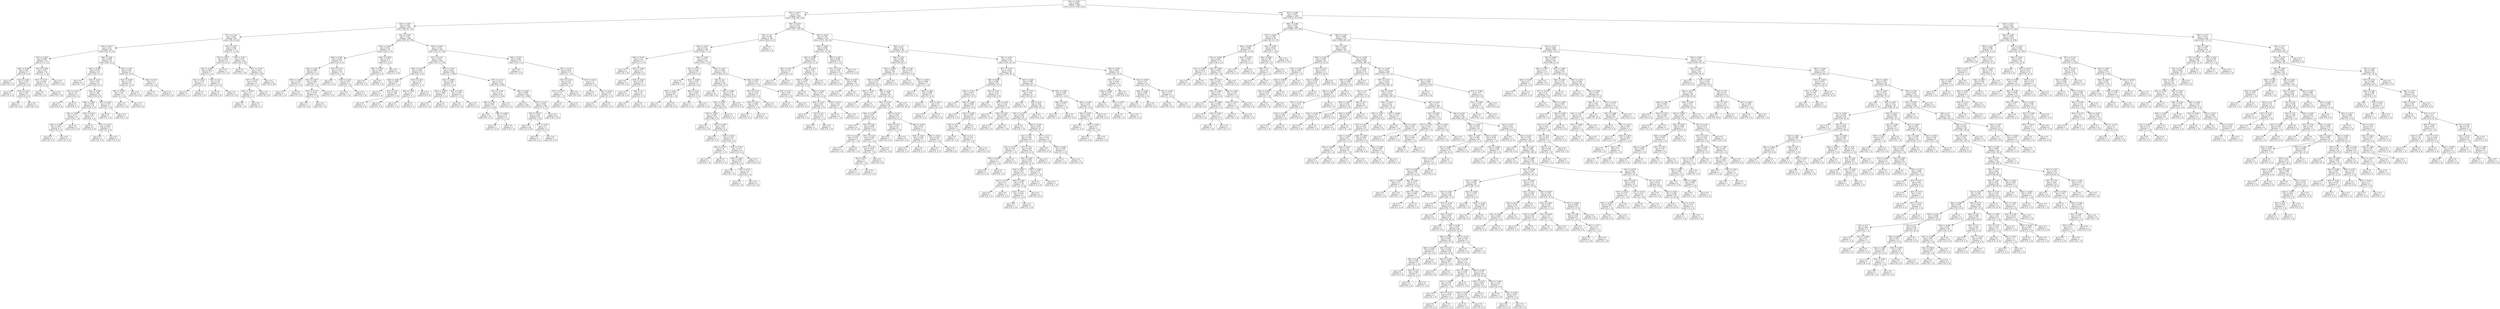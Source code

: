 digraph Tree {
node [shape=box] ;
0 [label="X[1] <= -0.507\ngini = 0.666\nsamples = 2205\nvalue = [1115, 1158, 1231]"] ;
1 [label="X[3] <= -0.413\ngini = 0.6\nsamples = 969\nvalue = [502, 245, 812]"] ;
0 -> 1 [labeldistance=2.5, labelangle=45, headlabel="True"] ;
2 [label="X[4] <= -0.301\ngini = 0.305\nsamples = 585\nvalue = [85, 80, 774]"] ;
1 -> 2 ;
3 [label="X[7] <= -0.134\ngini = 0.647\nsamples = 86\nvalue = [36, 50, 66]"] ;
2 -> 3 ;
4 [label="X[3] <= -0.414\ngini = 0.63\nsamples = 49\nvalue = [33, 39, 16]"] ;
3 -> 4 ;
5 [label="X[5] <= -0.365\ngini = 0.605\nsamples = 15\nvalue = [7, 6, 15]"] ;
4 -> 5 ;
6 [label="X[4] <= -0.302\ngini = 0.48\nsamples = 5\nvalue = [6, 4, 0]"] ;
5 -> 6 ;
7 [label="gini = 0.0\nsamples = 1\nvalue = [0, 2, 0]"] ;
6 -> 7 ;
8 [label="X[4] <= -0.302\ngini = 0.375\nsamples = 4\nvalue = [6, 2, 0]"] ;
6 -> 8 ;
9 [label="gini = 0.0\nsamples = 1\nvalue = [3, 0, 0]"] ;
8 -> 9 ;
10 [label="X[3] <= -0.414\ngini = 0.48\nsamples = 3\nvalue = [3, 2, 0]"] ;
8 -> 10 ;
11 [label="gini = 0.0\nsamples = 1\nvalue = [3, 0, 0]"] ;
10 -> 11 ;
12 [label="gini = 0.0\nsamples = 2\nvalue = [0, 2, 0]"] ;
10 -> 12 ;
13 [label="X[1] <= -0.509\ngini = 0.29\nsamples = 10\nvalue = [1, 2, 15]"] ;
5 -> 13 ;
14 [label="X[7] <= -0.135\ngini = 0.208\nsamples = 9\nvalue = [0, 2, 15]"] ;
13 -> 14 ;
15 [label="gini = 0.0\nsamples = 1\nvalue = [0, 2, 0]"] ;
14 -> 15 ;
16 [label="gini = 0.0\nsamples = 8\nvalue = [0, 0, 15]"] ;
14 -> 16 ;
17 [label="gini = 0.0\nsamples = 1\nvalue = [1, 0, 0]"] ;
13 -> 17 ;
18 [label="X[0] <= -0.48\ngini = 0.509\nsamples = 34\nvalue = [26, 33, 1]"] ;
4 -> 18 ;
19 [label="X[4] <= -0.302\ngini = 0.518\nsamples = 25\nvalue = [23, 19, 1]"] ;
18 -> 19 ;
20 [label="gini = 0.0\nsamples = 4\nvalue = [0, 7, 0]"] ;
19 -> 20 ;
21 [label="X[3] <= -0.414\ngini = 0.48\nsamples = 21\nvalue = [23, 12, 1]"] ;
19 -> 21 ;
22 [label="X[7] <= -0.135\ngini = 0.32\nsamples = 3\nvalue = [0, 4, 1]"] ;
21 -> 22 ;
23 [label="gini = 0.0\nsamples = 2\nvalue = [0, 4, 0]"] ;
22 -> 23 ;
24 [label="gini = 0.0\nsamples = 1\nvalue = [0, 0, 1]"] ;
22 -> 24 ;
25 [label="X[1] <= -0.508\ngini = 0.383\nsamples = 18\nvalue = [23, 8, 0]"] ;
21 -> 25 ;
26 [label="X[6] <= -0.246\ngini = 0.302\nsamples = 16\nvalue = [22, 5, 0]"] ;
25 -> 26 ;
27 [label="X[2] <= -0.508\ngini = 0.111\nsamples = 9\nvalue = [16, 1, 0]"] ;
26 -> 27 ;
28 [label="X[2] <= -0.508\ngini = 0.245\nsamples = 4\nvalue = [6, 1, 0]"] ;
27 -> 28 ;
29 [label="gini = 0.0\nsamples = 3\nvalue = [6, 0, 0]"] ;
28 -> 29 ;
30 [label="gini = 0.0\nsamples = 1\nvalue = [0, 1, 0]"] ;
28 -> 30 ;
31 [label="gini = 0.0\nsamples = 5\nvalue = [10, 0, 0]"] ;
27 -> 31 ;
32 [label="X[3] <= -0.414\ngini = 0.48\nsamples = 7\nvalue = [6, 4, 0]"] ;
26 -> 32 ;
33 [label="gini = 0.0\nsamples = 2\nvalue = [4, 0, 0]"] ;
32 -> 33 ;
34 [label="X[7] <= -0.134\ngini = 0.444\nsamples = 5\nvalue = [2, 4, 0]"] ;
32 -> 34 ;
35 [label="gini = 0.0\nsamples = 4\nvalue = [0, 4, 0]"] ;
34 -> 35 ;
36 [label="gini = 0.0\nsamples = 1\nvalue = [2, 0, 0]"] ;
34 -> 36 ;
37 [label="X[7] <= -0.135\ngini = 0.375\nsamples = 2\nvalue = [1, 3, 0]"] ;
25 -> 37 ;
38 [label="gini = 0.0\nsamples = 1\nvalue = [1, 0, 0]"] ;
37 -> 38 ;
39 [label="gini = 0.0\nsamples = 1\nvalue = [0, 3, 0]"] ;
37 -> 39 ;
40 [label="X[0] <= 2.181\ngini = 0.291\nsamples = 9\nvalue = [3, 14, 0]"] ;
18 -> 40 ;
41 [label="X[2] <= -0.508\ngini = 0.142\nsamples = 6\nvalue = [1, 12, 0]"] ;
40 -> 41 ;
42 [label="X[5] <= -0.365\ngini = 0.32\nsamples = 2\nvalue = [1, 4, 0]"] ;
41 -> 42 ;
43 [label="gini = 0.0\nsamples = 1\nvalue = [1, 0, 0]"] ;
42 -> 43 ;
44 [label="gini = 0.0\nsamples = 1\nvalue = [0, 4, 0]"] ;
42 -> 44 ;
45 [label="gini = 0.0\nsamples = 4\nvalue = [0, 8, 0]"] ;
41 -> 45 ;
46 [label="X[0] <= 2.182\ngini = 0.5\nsamples = 3\nvalue = [2, 2, 0]"] ;
40 -> 46 ;
47 [label="gini = 0.0\nsamples = 1\nvalue = [2, 0, 0]"] ;
46 -> 47 ;
48 [label="gini = 0.0\nsamples = 2\nvalue = [0, 2, 0]"] ;
46 -> 48 ;
49 [label="X[2] <= -0.507\ngini = 0.358\nsamples = 37\nvalue = [3, 11, 50]"] ;
3 -> 49 ;
50 [label="X[3] <= -0.414\ngini = 0.643\nsamples = 8\nvalue = [3, 6, 5]"] ;
49 -> 50 ;
51 [label="X[5] <= -0.365\ngini = 0.645\nsamples = 7\nvalue = [3, 3, 5]"] ;
50 -> 51 ;
52 [label="X[1] <= -0.511\ngini = 0.375\nsamples = 3\nvalue = [0, 3, 1]"] ;
51 -> 52 ;
53 [label="gini = 0.0\nsamples = 1\nvalue = [0, 0, 1]"] ;
52 -> 53 ;
54 [label="gini = 0.0\nsamples = 2\nvalue = [0, 3, 0]"] ;
52 -> 54 ;
55 [label="X[1] <= -0.51\ngini = 0.49\nsamples = 4\nvalue = [3, 0, 4]"] ;
51 -> 55 ;
56 [label="gini = 0.0\nsamples = 2\nvalue = [0, 0, 4]"] ;
55 -> 56 ;
57 [label="gini = 0.0\nsamples = 2\nvalue = [3, 0, 0]"] ;
55 -> 57 ;
58 [label="gini = 0.0\nsamples = 1\nvalue = [0, 3, 0]"] ;
50 -> 58 ;
59 [label="X[4] <= -0.301\ngini = 0.18\nsamples = 29\nvalue = [0, 5, 45]"] ;
49 -> 59 ;
60 [label="gini = 0.0\nsamples = 7\nvalue = [0, 0, 16]"] ;
59 -> 60 ;
61 [label="X[7] <= -0.134\ngini = 0.251\nsamples = 22\nvalue = [0, 5, 29]"] ;
59 -> 61 ;
62 [label="X[7] <= -0.134\ngini = 0.278\nsamples = 4\nvalue = [0, 5, 1]"] ;
61 -> 62 ;
63 [label="X[5] <= -0.364\ngini = 0.5\nsamples = 2\nvalue = [0, 1, 1]"] ;
62 -> 63 ;
64 [label="gini = 0.0\nsamples = 1\nvalue = [0, 1, 0]"] ;
63 -> 64 ;
65 [label="gini = 0.0\nsamples = 1\nvalue = [0, 0, 1]"] ;
63 -> 65 ;
66 [label="gini = 0.0\nsamples = 2\nvalue = [0, 4, 0]"] ;
62 -> 66 ;
67 [label="gini = 0.0\nsamples = 18\nvalue = [0, 0, 28]"] ;
61 -> 67 ;
68 [label="X[2] <= -0.507\ngini = 0.185\nsamples = 499\nvalue = [49, 30, 708]"] ;
2 -> 68 ;
69 [label="X[5] <= -0.364\ngini = 0.531\nsamples = 29\nvalue = [24, 11, 4]"] ;
68 -> 69 ;
70 [label="X[4] <= -0.301\ngini = 0.404\nsamples = 23\nvalue = [23, 9, 0]"] ;
69 -> 70 ;
71 [label="X[4] <= -0.301\ngini = 0.498\nsamples = 13\nvalue = [9, 8, 0]"] ;
70 -> 71 ;
72 [label="X[5] <= -0.365\ngini = 0.219\nsamples = 6\nvalue = [7, 1, 0]"] ;
71 -> 72 ;
73 [label="gini = 0.0\nsamples = 1\nvalue = [0, 1, 0]"] ;
72 -> 73 ;
74 [label="gini = 0.0\nsamples = 5\nvalue = [7, 0, 0]"] ;
72 -> 74 ;
75 [label="X[2] <= -0.507\ngini = 0.346\nsamples = 7\nvalue = [2, 7, 0]"] ;
71 -> 75 ;
76 [label="X[7] <= -0.135\ngini = 0.219\nsamples = 6\nvalue = [1, 7, 0]"] ;
75 -> 76 ;
77 [label="gini = 0.0\nsamples = 1\nvalue = [1, 0, 0]"] ;
76 -> 77 ;
78 [label="gini = 0.0\nsamples = 5\nvalue = [0, 7, 0]"] ;
76 -> 78 ;
79 [label="gini = 0.0\nsamples = 1\nvalue = [1, 0, 0]"] ;
75 -> 79 ;
80 [label="X[7] <= -0.134\ngini = 0.124\nsamples = 10\nvalue = [14, 1, 0]"] ;
70 -> 80 ;
81 [label="gini = 0.0\nsamples = 7\nvalue = [11, 0, 0]"] ;
80 -> 81 ;
82 [label="X[7] <= -0.134\ngini = 0.375\nsamples = 3\nvalue = [3, 1, 0]"] ;
80 -> 82 ;
83 [label="gini = 0.0\nsamples = 1\nvalue = [0, 1, 0]"] ;
82 -> 83 ;
84 [label="gini = 0.0\nsamples = 2\nvalue = [3, 0, 0]"] ;
82 -> 84 ;
85 [label="X[4] <= -0.298\ngini = 0.571\nsamples = 6\nvalue = [1, 2, 4]"] ;
69 -> 85 ;
86 [label="X[6] <= -0.245\ngini = 0.444\nsamples = 5\nvalue = [0, 2, 4]"] ;
85 -> 86 ;
87 [label="gini = 0.0\nsamples = 3\nvalue = [0, 0, 4]"] ;
86 -> 87 ;
88 [label="gini = 0.0\nsamples = 2\nvalue = [0, 2, 0]"] ;
86 -> 88 ;
89 [label="gini = 0.0\nsamples = 1\nvalue = [1, 0, 0]"] ;
85 -> 89 ;
90 [label="X[6] <= -0.245\ngini = 0.112\nsamples = 470\nvalue = [25, 19, 704]"] ;
68 -> 90 ;
91 [label="X[7] <= -0.135\ngini = 0.072\nsamples = 454\nvalue = [15, 12, 700]"] ;
90 -> 91 ;
92 [label="X[0] <= -0.476\ngini = 0.628\nsamples = 14\nvalue = [8, 10, 4]"] ;
91 -> 92 ;
93 [label="X[6] <= -0.246\ngini = 0.569\nsamples = 7\nvalue = [7, 2, 3]"] ;
92 -> 93 ;
94 [label="gini = 0.0\nsamples = 1\nvalue = [0, 0, 3]"] ;
93 -> 94 ;
95 [label="X[1] <= -0.51\ngini = 0.346\nsamples = 6\nvalue = [7, 2, 0]"] ;
93 -> 95 ;
96 [label="gini = 0.0\nsamples = 2\nvalue = [0, 2, 0]"] ;
95 -> 96 ;
97 [label="gini = 0.0\nsamples = 4\nvalue = [7, 0, 0]"] ;
95 -> 97 ;
98 [label="X[3] <= -0.414\ngini = 0.34\nsamples = 7\nvalue = [1, 8, 1]"] ;
92 -> 98 ;
99 [label="X[4] <= 1.526\ngini = 0.5\nsamples = 2\nvalue = [1, 0, 1]"] ;
98 -> 99 ;
100 [label="gini = 0.0\nsamples = 1\nvalue = [1, 0, 0]"] ;
99 -> 100 ;
101 [label="gini = 0.0\nsamples = 1\nvalue = [0, 0, 1]"] ;
99 -> 101 ;
102 [label="gini = 0.0\nsamples = 5\nvalue = [0, 8, 0]"] ;
98 -> 102 ;
103 [label="X[7] <= -0.134\ngini = 0.025\nsamples = 440\nvalue = [7, 2, 696]"] ;
91 -> 103 ;
104 [label="X[2] <= -0.506\ngini = 0.494\nsamples = 9\nvalue = [1, 2, 6]"] ;
103 -> 104 ;
105 [label="X[5] <= -0.365\ngini = 0.444\nsamples = 3\nvalue = [0, 2, 1]"] ;
104 -> 105 ;
106 [label="gini = 0.0\nsamples = 2\nvalue = [0, 2, 0]"] ;
105 -> 106 ;
107 [label="gini = 0.0\nsamples = 1\nvalue = [0, 0, 1]"] ;
105 -> 107 ;
108 [label="X[3] <= -0.414\ngini = 0.278\nsamples = 6\nvalue = [1, 0, 5]"] ;
104 -> 108 ;
109 [label="gini = 0.0\nsamples = 5\nvalue = [0, 0, 5]"] ;
108 -> 109 ;
110 [label="gini = 0.0\nsamples = 1\nvalue = [1, 0, 0]"] ;
108 -> 110 ;
111 [label="X[7] <= -0.134\ngini = 0.017\nsamples = 431\nvalue = [6, 0, 690]"] ;
103 -> 111 ;
112 [label="X[7] <= -0.134\ngini = 0.12\nsamples = 28\nvalue = [3, 0, 44]"] ;
111 -> 112 ;
113 [label="X[0] <= 2.183\ngini = 0.043\nsamples = 27\nvalue = [1, 0, 44]"] ;
112 -> 113 ;
114 [label="gini = 0.0\nsamples = 24\nvalue = [0, 0, 41]"] ;
113 -> 114 ;
115 [label="X[2] <= -0.505\ngini = 0.375\nsamples = 3\nvalue = [1, 0, 3]"] ;
113 -> 115 ;
116 [label="gini = 0.0\nsamples = 1\nvalue = [1, 0, 0]"] ;
115 -> 116 ;
117 [label="gini = 0.0\nsamples = 2\nvalue = [0, 0, 3]"] ;
115 -> 117 ;
118 [label="gini = 0.0\nsamples = 1\nvalue = [2, 0, 0]"] ;
112 -> 118 ;
119 [label="X[6] <= -0.246\ngini = 0.009\nsamples = 403\nvalue = [3, 0, 646]"] ;
111 -> 119 ;
120 [label="gini = 0.0\nsamples = 297\nvalue = [0, 0, 475]"] ;
119 -> 120 ;
121 [label="X[7] <= -0.133\ngini = 0.034\nsamples = 106\nvalue = [3, 0, 171]"] ;
119 -> 121 ;
122 [label="X[3] <= -0.414\ngini = 0.149\nsamples = 23\nvalue = [3, 0, 34]"] ;
121 -> 122 ;
123 [label="gini = 0.0\nsamples = 20\nvalue = [0, 0, 31]"] ;
122 -> 123 ;
124 [label="X[7] <= -0.133\ngini = 0.5\nsamples = 3\nvalue = [3, 0, 3]"] ;
122 -> 124 ;
125 [label="gini = 0.0\nsamples = 2\nvalue = [0, 0, 3]"] ;
124 -> 125 ;
126 [label="gini = 0.0\nsamples = 1\nvalue = [3, 0, 0]"] ;
124 -> 126 ;
127 [label="gini = 0.0\nsamples = 83\nvalue = [0, 0, 137]"] ;
121 -> 127 ;
128 [label="X[0] <= -0.521\ngini = 0.626\nsamples = 16\nvalue = [10, 7, 4]"] ;
90 -> 128 ;
129 [label="gini = 0.0\nsamples = 6\nvalue = [7, 0, 0]"] ;
128 -> 129 ;
130 [label="X[7] <= -0.133\ngini = 0.622\nsamples = 10\nvalue = [3, 7, 4]"] ;
128 -> 130 ;
131 [label="X[7] <= -0.134\ngini = 0.219\nsamples = 6\nvalue = [0, 7, 1]"] ;
130 -> 131 ;
132 [label="X[7] <= -0.134\ngini = 0.5\nsamples = 2\nvalue = [0, 1, 1]"] ;
131 -> 132 ;
133 [label="gini = 0.0\nsamples = 1\nvalue = [0, 1, 0]"] ;
132 -> 133 ;
134 [label="gini = 0.0\nsamples = 1\nvalue = [0, 0, 1]"] ;
132 -> 134 ;
135 [label="gini = 0.0\nsamples = 4\nvalue = [0, 6, 0]"] ;
131 -> 135 ;
136 [label="X[7] <= -0.132\ngini = 0.5\nsamples = 4\nvalue = [3, 0, 3]"] ;
130 -> 136 ;
137 [label="gini = 0.0\nsamples = 1\nvalue = [2, 0, 0]"] ;
136 -> 137 ;
138 [label="X[3] <= -0.414\ngini = 0.375\nsamples = 3\nvalue = [1, 0, 3]"] ;
136 -> 138 ;
139 [label="gini = 0.0\nsamples = 2\nvalue = [0, 0, 3]"] ;
138 -> 139 ;
140 [label="gini = 0.0\nsamples = 1\nvalue = [1, 0, 0]"] ;
138 -> 140 ;
141 [label="X[0] <= -0.519\ngini = 0.473\nsamples = 384\nvalue = [417, 165, 38]"] ;
1 -> 141 ;
142 [label="X[4] <= 3.35\ngini = 0.166\nsamples = 166\nvalue = [244, 19, 5]"] ;
141 -> 142 ;
143 [label="X[3] <= -0.413\ngini = 0.154\nsamples = 165\nvalue = [244, 17, 5]"] ;
142 -> 143 ;
144 [label="X[0] <= -0.523\ngini = 0.43\nsamples = 12\nvalue = [11, 0, 5]"] ;
143 -> 144 ;
145 [label="gini = 0.0\nsamples = 4\nvalue = [6, 0, 0]"] ;
144 -> 145 ;
146 [label="X[6] <= -0.246\ngini = 0.5\nsamples = 8\nvalue = [5, 0, 5]"] ;
144 -> 146 ;
147 [label="gini = 0.0\nsamples = 3\nvalue = [0, 0, 4]"] ;
146 -> 147 ;
148 [label="X[5] <= -0.363\ngini = 0.278\nsamples = 5\nvalue = [5, 0, 1]"] ;
146 -> 148 ;
149 [label="gini = 0.0\nsamples = 3\nvalue = [4, 0, 0]"] ;
148 -> 149 ;
150 [label="X[4] <= -0.3\ngini = 0.5\nsamples = 2\nvalue = [1, 0, 1]"] ;
148 -> 150 ;
151 [label="gini = 0.0\nsamples = 1\nvalue = [0, 0, 1]"] ;
150 -> 151 ;
152 [label="gini = 0.0\nsamples = 1\nvalue = [1, 0, 0]"] ;
150 -> 152 ;
153 [label="X[5] <= -0.365\ngini = 0.127\nsamples = 153\nvalue = [233, 17, 0]"] ;
143 -> 153 ;
154 [label="X[1] <= -0.511\ngini = 0.426\nsamples = 9\nvalue = [9, 4, 0]"] ;
153 -> 154 ;
155 [label="gini = 0.0\nsamples = 1\nvalue = [0, 1, 0]"] ;
154 -> 155 ;
156 [label="X[2] <= -0.505\ngini = 0.375\nsamples = 8\nvalue = [9, 3, 0]"] ;
154 -> 156 ;
157 [label="X[3] <= -0.412\ngini = 0.198\nsamples = 6\nvalue = [8, 1, 0]"] ;
156 -> 157 ;
158 [label="gini = 0.0\nsamples = 1\nvalue = [0, 1, 0]"] ;
157 -> 158 ;
159 [label="gini = 0.0\nsamples = 5\nvalue = [8, 0, 0]"] ;
157 -> 159 ;
160 [label="X[3] <= -0.411\ngini = 0.444\nsamples = 2\nvalue = [1, 2, 0]"] ;
156 -> 160 ;
161 [label="gini = 0.0\nsamples = 1\nvalue = [1, 0, 0]"] ;
160 -> 161 ;
162 [label="gini = 0.0\nsamples = 1\nvalue = [0, 2, 0]"] ;
160 -> 162 ;
163 [label="X[0] <= -0.521\ngini = 0.104\nsamples = 144\nvalue = [224, 13, 0]"] ;
153 -> 163 ;
164 [label="X[4] <= -0.3\ngini = 0.072\nsamples = 130\nvalue = [207, 8, 0]"] ;
163 -> 164 ;
165 [label="gini = 0.0\nsamples = 54\nvalue = [89, 0, 0]"] ;
164 -> 165 ;
166 [label="X[2] <= -0.506\ngini = 0.119\nsamples = 76\nvalue = [118, 8, 0]"] ;
164 -> 166 ;
167 [label="X[2] <= -0.506\ngini = 0.245\nsamples = 36\nvalue = [48, 8, 0]"] ;
166 -> 167 ;
168 [label="X[5] <= -0.363\ngini = 0.198\nsamples = 35\nvalue = [48, 6, 0]"] ;
167 -> 168 ;
169 [label="gini = 0.0\nsamples = 12\nvalue = [15, 0, 0]"] ;
168 -> 169 ;
170 [label="X[4] <= -0.299\ngini = 0.26\nsamples = 23\nvalue = [33, 6, 0]"] ;
168 -> 170 ;
171 [label="gini = 0.0\nsamples = 2\nvalue = [0, 3, 0]"] ;
170 -> 171 ;
172 [label="X[0] <= -0.525\ngini = 0.153\nsamples = 21\nvalue = [33, 3, 0]"] ;
170 -> 172 ;
173 [label="X[7] <= -0.133\ngini = 0.5\nsamples = 2\nvalue = [1, 1, 0]"] ;
172 -> 173 ;
174 [label="gini = 0.0\nsamples = 1\nvalue = [0, 1, 0]"] ;
173 -> 174 ;
175 [label="gini = 0.0\nsamples = 1\nvalue = [1, 0, 0]"] ;
173 -> 175 ;
176 [label="X[2] <= -0.507\ngini = 0.111\nsamples = 19\nvalue = [32, 2, 0]"] ;
172 -> 176 ;
177 [label="X[5] <= -0.363\ngini = 0.298\nsamples = 8\nvalue = [9, 2, 0]"] ;
176 -> 177 ;
178 [label="gini = 0.0\nsamples = 1\nvalue = [0, 1, 0]"] ;
177 -> 178 ;
179 [label="X[1] <= -0.511\ngini = 0.18\nsamples = 7\nvalue = [9, 1, 0]"] ;
177 -> 179 ;
180 [label="gini = 0.0\nsamples = 1\nvalue = [0, 1, 0]"] ;
179 -> 180 ;
181 [label="gini = 0.0\nsamples = 6\nvalue = [9, 0, 0]"] ;
179 -> 181 ;
182 [label="gini = 0.0\nsamples = 11\nvalue = [23, 0, 0]"] ;
176 -> 182 ;
183 [label="gini = 0.0\nsamples = 1\nvalue = [0, 2, 0]"] ;
167 -> 183 ;
184 [label="gini = 0.0\nsamples = 40\nvalue = [70, 0, 0]"] ;
166 -> 184 ;
185 [label="X[6] <= -0.244\ngini = 0.351\nsamples = 14\nvalue = [17, 5, 0]"] ;
163 -> 185 ;
186 [label="X[7] <= -0.134\ngini = 0.124\nsamples = 9\nvalue = [14, 1, 0]"] ;
185 -> 186 ;
187 [label="X[3] <= -0.412\ngini = 0.444\nsamples = 2\nvalue = [2, 1, 0]"] ;
186 -> 187 ;
188 [label="gini = 0.0\nsamples = 1\nvalue = [2, 0, 0]"] ;
187 -> 188 ;
189 [label="gini = 0.0\nsamples = 1\nvalue = [0, 1, 0]"] ;
187 -> 189 ;
190 [label="gini = 0.0\nsamples = 7\nvalue = [12, 0, 0]"] ;
186 -> 190 ;
191 [label="X[3] <= -0.411\ngini = 0.49\nsamples = 5\nvalue = [3, 4, 0]"] ;
185 -> 191 ;
192 [label="gini = 0.0\nsamples = 3\nvalue = [0, 4, 0]"] ;
191 -> 192 ;
193 [label="gini = 0.0\nsamples = 2\nvalue = [3, 0, 0]"] ;
191 -> 193 ;
194 [label="gini = 0.0\nsamples = 1\nvalue = [0, 2, 0]"] ;
142 -> 194 ;
195 [label="X[3] <= -0.413\ngini = 0.578\nsamples = 218\nvalue = [173, 146, 33]"] ;
141 -> 195 ;
196 [label="X[0] <= -0.405\ngini = 0.659\nsamples = 36\nvalue = [19, 15, 22]"] ;
195 -> 196 ;
197 [label="X[0] <= -0.509\ngini = 0.619\nsamples = 20\nvalue = [14, 13, 5]"] ;
196 -> 197 ;
198 [label="X[2] <= 0.741\ngini = 0.375\nsamples = 7\nvalue = [6, 0, 2]"] ;
197 -> 198 ;
199 [label="gini = 0.0\nsamples = 6\nvalue = [6, 0, 0]"] ;
198 -> 199 ;
200 [label="gini = 0.0\nsamples = 1\nvalue = [0, 0, 2]"] ;
198 -> 200 ;
201 [label="X[3] <= -0.413\ngini = 0.58\nsamples = 13\nvalue = [8, 13, 3]"] ;
197 -> 201 ;
202 [label="X[6] <= -0.246\ngini = 0.472\nsamples = 12\nvalue = [8, 13, 0]"] ;
201 -> 202 ;
203 [label="gini = 0.0\nsamples = 1\nvalue = [3, 0, 0]"] ;
202 -> 203 ;
204 [label="X[5] <= -0.365\ngini = 0.401\nsamples = 11\nvalue = [5, 13, 0]"] ;
202 -> 204 ;
205 [label="X[3] <= -0.413\ngini = 0.48\nsamples = 4\nvalue = [3, 2, 0]"] ;
204 -> 205 ;
206 [label="gini = 0.0\nsamples = 1\nvalue = [0, 1, 0]"] ;
205 -> 206 ;
207 [label="X[4] <= -0.3\ngini = 0.375\nsamples = 3\nvalue = [3, 1, 0]"] ;
205 -> 207 ;
208 [label="gini = 0.0\nsamples = 2\nvalue = [3, 0, 0]"] ;
207 -> 208 ;
209 [label="gini = 0.0\nsamples = 1\nvalue = [0, 1, 0]"] ;
207 -> 209 ;
210 [label="X[3] <= -0.413\ngini = 0.26\nsamples = 7\nvalue = [2, 11, 0]"] ;
204 -> 210 ;
211 [label="gini = 0.0\nsamples = 6\nvalue = [0, 11, 0]"] ;
210 -> 211 ;
212 [label="gini = 0.0\nsamples = 1\nvalue = [2, 0, 0]"] ;
210 -> 212 ;
213 [label="gini = 0.0\nsamples = 1\nvalue = [0, 0, 3]"] ;
201 -> 213 ;
214 [label="X[0] <= 2.182\ngini = 0.448\nsamples = 16\nvalue = [5, 2, 17]"] ;
196 -> 214 ;
215 [label="X[7] <= -0.134\ngini = 0.376\nsamples = 14\nvalue = [3, 2, 17]"] ;
214 -> 215 ;
216 [label="gini = 0.0\nsamples = 2\nvalue = [3, 0, 0]"] ;
215 -> 216 ;
217 [label="X[2] <= -0.507\ngini = 0.188\nsamples = 12\nvalue = [0, 2, 17]"] ;
215 -> 217 ;
218 [label="gini = 0.0\nsamples = 1\nvalue = [0, 2, 0]"] ;
217 -> 218 ;
219 [label="gini = 0.0\nsamples = 11\nvalue = [0, 0, 17]"] ;
217 -> 219 ;
220 [label="gini = 0.0\nsamples = 2\nvalue = [2, 0, 0]"] ;
214 -> 220 ;
221 [label="X[4] <= -0.3\ngini = 0.532\nsamples = 182\nvalue = [154, 131, 11]"] ;
195 -> 221 ;
222 [label="X[0] <= 1.022\ngini = 0.485\nsamples = 66\nvalue = [44, 69, 1]"] ;
221 -> 222 ;
223 [label="X[3] <= -0.409\ngini = 0.441\nsamples = 55\nvalue = [29, 64, 1]"] ;
222 -> 223 ;
224 [label="X[5] <= -0.365\ngini = 0.417\nsamples = 52\nvalue = [25, 64, 1]"] ;
223 -> 224 ;
225 [label="X[4] <= -0.301\ngini = 0.32\nsamples = 3\nvalue = [4, 1, 0]"] ;
224 -> 225 ;
226 [label="gini = 0.0\nsamples = 1\nvalue = [0, 1, 0]"] ;
225 -> 226 ;
227 [label="gini = 0.0\nsamples = 2\nvalue = [4, 0, 0]"] ;
225 -> 227 ;
228 [label="X[4] <= -0.301\ngini = 0.389\nsamples = 49\nvalue = [21, 63, 1]"] ;
224 -> 228 ;
229 [label="X[7] <= -0.134\ngini = 0.48\nsamples = 35\nvalue = [21, 37, 1]"] ;
228 -> 229 ;
230 [label="X[4] <= -0.301\ngini = 0.313\nsamples = 20\nvalue = [7, 29, 0]"] ;
229 -> 230 ;
231 [label="gini = 0.0\nsamples = 8\nvalue = [0, 21, 0]"] ;
230 -> 231 ;
232 [label="X[4] <= -0.301\ngini = 0.498\nsamples = 12\nvalue = [7, 8, 0]"] ;
230 -> 232 ;
233 [label="X[7] <= -0.134\ngini = 0.278\nsamples = 5\nvalue = [5, 1, 0]"] ;
232 -> 233 ;
234 [label="gini = 0.0\nsamples = 4\nvalue = [5, 0, 0]"] ;
233 -> 234 ;
235 [label="gini = 0.0\nsamples = 1\nvalue = [0, 1, 0]"] ;
233 -> 235 ;
236 [label="X[7] <= -0.134\ngini = 0.346\nsamples = 7\nvalue = [2, 7, 0]"] ;
232 -> 236 ;
237 [label="X[7] <= -0.135\ngini = 0.219\nsamples = 6\nvalue = [1, 7, 0]"] ;
236 -> 237 ;
238 [label="X[1] <= -0.51\ngini = 0.5\nsamples = 2\nvalue = [1, 1, 0]"] ;
237 -> 238 ;
239 [label="gini = 0.0\nsamples = 1\nvalue = [1, 0, 0]"] ;
238 -> 239 ;
240 [label="gini = 0.0\nsamples = 1\nvalue = [0, 1, 0]"] ;
238 -> 240 ;
241 [label="gini = 0.0\nsamples = 4\nvalue = [0, 6, 0]"] ;
237 -> 241 ;
242 [label="gini = 0.0\nsamples = 1\nvalue = [1, 0, 0]"] ;
236 -> 242 ;
243 [label="X[7] <= -0.134\ngini = 0.507\nsamples = 15\nvalue = [14, 8, 1]"] ;
229 -> 243 ;
244 [label="X[0] <= -0.514\ngini = 0.26\nsamples = 8\nvalue = [11, 2, 0]"] ;
243 -> 244 ;
245 [label="gini = 0.0\nsamples = 2\nvalue = [0, 2, 0]"] ;
244 -> 245 ;
246 [label="gini = 0.0\nsamples = 6\nvalue = [11, 0, 0]"] ;
244 -> 246 ;
247 [label="X[6] <= -0.244\ngini = 0.54\nsamples = 7\nvalue = [3, 6, 1]"] ;
243 -> 247 ;
248 [label="X[4] <= -0.301\ngini = 0.444\nsamples = 3\nvalue = [2, 0, 1]"] ;
247 -> 248 ;
249 [label="gini = 0.0\nsamples = 2\nvalue = [2, 0, 0]"] ;
248 -> 249 ;
250 [label="gini = 0.0\nsamples = 1\nvalue = [0, 0, 1]"] ;
248 -> 250 ;
251 [label="X[0] <= -0.512\ngini = 0.245\nsamples = 4\nvalue = [1, 6, 0]"] ;
247 -> 251 ;
252 [label="gini = 0.0\nsamples = 1\nvalue = [1, 0, 0]"] ;
251 -> 252 ;
253 [label="gini = 0.0\nsamples = 3\nvalue = [0, 6, 0]"] ;
251 -> 253 ;
254 [label="gini = 0.0\nsamples = 14\nvalue = [0, 26, 0]"] ;
228 -> 254 ;
255 [label="gini = 0.0\nsamples = 3\nvalue = [4, 0, 0]"] ;
223 -> 255 ;
256 [label="X[0] <= 2.181\ngini = 0.375\nsamples = 11\nvalue = [15, 5, 0]"] ;
222 -> 256 ;
257 [label="gini = 0.0\nsamples = 4\nvalue = [8, 0, 0]"] ;
256 -> 257 ;
258 [label="X[2] <= -0.508\ngini = 0.486\nsamples = 7\nvalue = [7, 5, 0]"] ;
256 -> 258 ;
259 [label="gini = 0.0\nsamples = 1\nvalue = [0, 3, 0]"] ;
258 -> 259 ;
260 [label="X[3] <= 1.008\ngini = 0.346\nsamples = 6\nvalue = [7, 2, 0]"] ;
258 -> 260 ;
261 [label="gini = 0.0\nsamples = 3\nvalue = [5, 0, 0]"] ;
260 -> 261 ;
262 [label="X[3] <= 2.427\ngini = 0.5\nsamples = 3\nvalue = [2, 2, 0]"] ;
260 -> 262 ;
263 [label="gini = 0.0\nsamples = 1\nvalue = [0, 2, 0]"] ;
262 -> 263 ;
264 [label="gini = 0.0\nsamples = 2\nvalue = [2, 0, 0]"] ;
262 -> 264 ;
265 [label="X[2] <= -0.501\ngini = 0.516\nsamples = 116\nvalue = [110, 62, 10]"] ;
221 -> 265 ;
266 [label="X[7] <= -0.134\ngini = 0.439\nsamples = 94\nvalue = [100, 46, 1]"] ;
265 -> 266 ;
267 [label="X[0] <= 0.899\ngini = 0.298\nsamples = 32\nvalue = [45, 10, 0]"] ;
266 -> 267 ;
268 [label="X[0] <= -0.512\ngini = 0.435\nsamples = 16\nvalue = [17, 8, 0]"] ;
267 -> 268 ;
269 [label="gini = 0.0\nsamples = 5\nvalue = [10, 0, 0]"] ;
268 -> 269 ;
270 [label="X[6] <= -0.246\ngini = 0.498\nsamples = 11\nvalue = [7, 8, 0]"] ;
268 -> 270 ;
271 [label="gini = 0.0\nsamples = 2\nvalue = [4, 0, 0]"] ;
270 -> 271 ;
272 [label="X[2] <= -0.506\ngini = 0.397\nsamples = 9\nvalue = [3, 8, 0]"] ;
270 -> 272 ;
273 [label="X[1] <= -0.51\ngini = 0.48\nsamples = 4\nvalue = [3, 2, 0]"] ;
272 -> 273 ;
274 [label="gini = 0.0\nsamples = 1\nvalue = [0, 1, 0]"] ;
273 -> 274 ;
275 [label="X[4] <= -0.3\ngini = 0.375\nsamples = 3\nvalue = [3, 1, 0]"] ;
273 -> 275 ;
276 [label="gini = 0.0\nsamples = 1\nvalue = [0, 1, 0]"] ;
275 -> 276 ;
277 [label="gini = 0.0\nsamples = 2\nvalue = [3, 0, 0]"] ;
275 -> 277 ;
278 [label="gini = 0.0\nsamples = 5\nvalue = [0, 6, 0]"] ;
272 -> 278 ;
279 [label="X[3] <= -0.411\ngini = 0.124\nsamples = 16\nvalue = [28, 2, 0]"] ;
267 -> 279 ;
280 [label="gini = 0.0\nsamples = 8\nvalue = [16, 0, 0]"] ;
279 -> 280 ;
281 [label="X[7] <= -0.134\ngini = 0.245\nsamples = 8\nvalue = [12, 2, 0]"] ;
279 -> 281 ;
282 [label="gini = 0.0\nsamples = 6\nvalue = [11, 0, 0]"] ;
281 -> 282 ;
283 [label="X[5] <= -0.363\ngini = 0.444\nsamples = 2\nvalue = [1, 2, 0]"] ;
281 -> 283 ;
284 [label="gini = 0.0\nsamples = 1\nvalue = [0, 2, 0]"] ;
283 -> 284 ;
285 [label="gini = 0.0\nsamples = 1\nvalue = [1, 0, 0]"] ;
283 -> 285 ;
286 [label="X[3] <= 2.426\ngini = 0.489\nsamples = 62\nvalue = [55, 36, 1]"] ;
266 -> 286 ;
287 [label="X[0] <= -0.515\ngini = 0.44\nsamples = 51\nvalue = [50, 22, 1]"] ;
286 -> 287 ;
288 [label="gini = 0.0\nsamples = 2\nvalue = [0, 2, 0]"] ;
287 -> 288 ;
289 [label="X[3] <= -0.41\ngini = 0.425\nsamples = 49\nvalue = [50, 20, 1]"] ;
287 -> 289 ;
290 [label="X[7] <= -0.134\ngini = 0.493\nsamples = 38\nvalue = [32, 20, 1]"] ;
289 -> 290 ;
291 [label="gini = 0.0\nsamples = 2\nvalue = [0, 3, 0]"] ;
290 -> 291 ;
292 [label="X[6] <= -0.244\ngini = 0.474\nsamples = 36\nvalue = [32, 17, 1]"] ;
290 -> 292 ;
293 [label="X[1] <= -0.51\ngini = 0.528\nsamples = 21\nvalue = [12, 15, 1]"] ;
292 -> 293 ;
294 [label="X[1] <= -0.511\ngini = 0.219\nsamples = 5\nvalue = [7, 1, 0]"] ;
293 -> 294 ;
295 [label="X[4] <= -0.298\ngini = 0.5\nsamples = 2\nvalue = [1, 1, 0]"] ;
294 -> 295 ;
296 [label="gini = 0.0\nsamples = 1\nvalue = [1, 0, 0]"] ;
295 -> 296 ;
297 [label="gini = 0.0\nsamples = 1\nvalue = [0, 1, 0]"] ;
295 -> 297 ;
298 [label="gini = 0.0\nsamples = 3\nvalue = [6, 0, 0]"] ;
294 -> 298 ;
299 [label="X[7] <= -0.13\ngini = 0.445\nsamples = 16\nvalue = [5, 14, 1]"] ;
293 -> 299 ;
300 [label="X[2] <= -0.505\ngini = 0.388\nsamples = 15\nvalue = [5, 14, 0]"] ;
299 -> 300 ;
301 [label="X[3] <= -0.413\ngini = 0.231\nsamples = 12\nvalue = [2, 13, 0]"] ;
300 -> 301 ;
302 [label="X[7] <= -0.132\ngini = 0.5\nsamples = 2\nvalue = [1, 1, 0]"] ;
301 -> 302 ;
303 [label="gini = 0.0\nsamples = 1\nvalue = [0, 1, 0]"] ;
302 -> 303 ;
304 [label="gini = 0.0\nsamples = 1\nvalue = [1, 0, 0]"] ;
302 -> 304 ;
305 [label="X[0] <= -0.502\ngini = 0.142\nsamples = 10\nvalue = [1, 12, 0]"] ;
301 -> 305 ;
306 [label="X[3] <= -0.411\ngini = 0.444\nsamples = 2\nvalue = [1, 2, 0]"] ;
305 -> 306 ;
307 [label="gini = 0.0\nsamples = 1\nvalue = [0, 2, 0]"] ;
306 -> 307 ;
308 [label="gini = 0.0\nsamples = 1\nvalue = [1, 0, 0]"] ;
306 -> 308 ;
309 [label="gini = 0.0\nsamples = 8\nvalue = [0, 10, 0]"] ;
305 -> 309 ;
310 [label="X[5] <= -0.362\ngini = 0.375\nsamples = 3\nvalue = [3, 1, 0]"] ;
300 -> 310 ;
311 [label="gini = 0.0\nsamples = 2\nvalue = [3, 0, 0]"] ;
310 -> 311 ;
312 [label="gini = 0.0\nsamples = 1\nvalue = [0, 1, 0]"] ;
310 -> 312 ;
313 [label="gini = 0.0\nsamples = 1\nvalue = [0, 0, 1]"] ;
299 -> 313 ;
314 [label="X[7] <= -0.13\ngini = 0.165\nsamples = 15\nvalue = [20, 2, 0]"] ;
292 -> 314 ;
315 [label="gini = 0.0\nsamples = 12\nvalue = [19, 0, 0]"] ;
314 -> 315 ;
316 [label="X[0] <= 0.862\ngini = 0.444\nsamples = 3\nvalue = [1, 2, 0]"] ;
314 -> 316 ;
317 [label="gini = 0.0\nsamples = 1\nvalue = [1, 0, 0]"] ;
316 -> 317 ;
318 [label="gini = 0.0\nsamples = 2\nvalue = [0, 2, 0]"] ;
316 -> 318 ;
319 [label="gini = 0.0\nsamples = 11\nvalue = [18, 0, 0]"] ;
289 -> 319 ;
320 [label="X[5] <= -0.363\ngini = 0.388\nsamples = 11\nvalue = [5, 14, 0]"] ;
286 -> 320 ;
321 [label="X[6] <= -0.244\ngini = 0.375\nsamples = 3\nvalue = [3, 1, 0]"] ;
320 -> 321 ;
322 [label="gini = 0.0\nsamples = 1\nvalue = [0, 1, 0]"] ;
321 -> 322 ;
323 [label="gini = 0.0\nsamples = 2\nvalue = [3, 0, 0]"] ;
321 -> 323 ;
324 [label="X[4] <= -0.299\ngini = 0.231\nsamples = 8\nvalue = [2, 13, 0]"] ;
320 -> 324 ;
325 [label="X[2] <= -0.507\ngini = 0.444\nsamples = 3\nvalue = [2, 1, 0]"] ;
324 -> 325 ;
326 [label="gini = 0.0\nsamples = 1\nvalue = [1, 0, 0]"] ;
325 -> 326 ;
327 [label="X[5] <= -0.362\ngini = 0.5\nsamples = 2\nvalue = [1, 1, 0]"] ;
325 -> 327 ;
328 [label="gini = 0.0\nsamples = 1\nvalue = [1, 0, 0]"] ;
327 -> 328 ;
329 [label="gini = 0.0\nsamples = 1\nvalue = [0, 1, 0]"] ;
327 -> 329 ;
330 [label="gini = 0.0\nsamples = 5\nvalue = [0, 12, 0]"] ;
324 -> 330 ;
331 [label="X[0] <= -0.497\ngini = 0.643\nsamples = 22\nvalue = [10, 16, 9]"] ;
265 -> 331 ;
332 [label="X[7] <= -0.131\ngini = 0.542\nsamples = 8\nvalue = [7, 1, 4]"] ;
331 -> 332 ;
333 [label="X[4] <= -0.298\ngini = 0.219\nsamples = 6\nvalue = [7, 1, 0]"] ;
332 -> 333 ;
334 [label="gini = 0.0\nsamples = 4\nvalue = [6, 0, 0]"] ;
333 -> 334 ;
335 [label="X[1] <= -0.507\ngini = 0.5\nsamples = 2\nvalue = [1, 1, 0]"] ;
333 -> 335 ;
336 [label="gini = 0.0\nsamples = 1\nvalue = [0, 1, 0]"] ;
335 -> 336 ;
337 [label="gini = 0.0\nsamples = 1\nvalue = [1, 0, 0]"] ;
335 -> 337 ;
338 [label="gini = 0.0\nsamples = 2\nvalue = [0, 0, 4]"] ;
332 -> 338 ;
339 [label="X[1] <= -0.509\ngini = 0.51\nsamples = 14\nvalue = [3, 15, 5]"] ;
331 -> 339 ;
340 [label="X[6] <= -0.245\ngini = 0.408\nsamples = 5\nvalue = [2, 0, 5]"] ;
339 -> 340 ;
341 [label="gini = 0.0\nsamples = 3\nvalue = [0, 0, 5]"] ;
340 -> 341 ;
342 [label="gini = 0.0\nsamples = 2\nvalue = [2, 0, 0]"] ;
340 -> 342 ;
343 [label="X[0] <= -0.355\ngini = 0.117\nsamples = 9\nvalue = [1, 15, 0]"] ;
339 -> 343 ;
344 [label="gini = 0.0\nsamples = 8\nvalue = [0, 15, 0]"] ;
343 -> 344 ;
345 [label="gini = 0.0\nsamples = 1\nvalue = [1, 0, 0]"] ;
343 -> 345 ;
346 [label="X[1] <= 2.009\ngini = 0.634\nsamples = 1236\nvalue = [613, 913, 419]"] ;
0 -> 346 [labeldistance=2.5, labelangle=-45, headlabel="False"] ;
347 [label="X[6] <= -0.246\ngini = 0.573\nsamples = 806\nvalue = [404, 700, 156]"] ;
346 -> 347 ;
348 [label="X[5] <= -0.364\ngini = 0.256\nsamples = 93\nvalue = [8, 15, 137]"] ;
347 -> 348 ;
349 [label="X[4] <= -0.298\ngini = 0.648\nsamples = 23\nvalue = [8, 14, 14]"] ;
348 -> 349 ;
350 [label="X[1] <= -0.502\ngini = 0.647\nsamples = 19\nvalue = [8, 8, 13]"] ;
349 -> 350 ;
351 [label="X[1] <= -0.506\ngini = 0.219\nsamples = 5\nvalue = [0, 1, 7]"] ;
350 -> 351 ;
352 [label="gini = 0.0\nsamples = 1\nvalue = [0, 1, 0]"] ;
351 -> 352 ;
353 [label="gini = 0.0\nsamples = 4\nvalue = [0, 0, 7]"] ;
351 -> 353 ;
354 [label="X[5] <= -0.364\ngini = 0.662\nsamples = 14\nvalue = [8, 7, 6]"] ;
350 -> 354 ;
355 [label="X[3] <= -0.413\ngini = 0.623\nsamples = 13\nvalue = [8, 7, 3]"] ;
354 -> 355 ;
356 [label="X[6] <= -0.246\ngini = 0.54\nsamples = 8\nvalue = [1, 6, 3]"] ;
355 -> 356 ;
357 [label="gini = 0.0\nsamples = 2\nvalue = [0, 0, 2]"] ;
356 -> 357 ;
358 [label="X[1] <= -0.499\ngini = 0.406\nsamples = 6\nvalue = [1, 6, 1]"] ;
356 -> 358 ;
359 [label="gini = 0.0\nsamples = 4\nvalue = [0, 6, 0]"] ;
358 -> 359 ;
360 [label="X[4] <= -0.301\ngini = 0.5\nsamples = 2\nvalue = [1, 0, 1]"] ;
358 -> 360 ;
361 [label="gini = 0.0\nsamples = 1\nvalue = [1, 0, 0]"] ;
360 -> 361 ;
362 [label="gini = 0.0\nsamples = 1\nvalue = [0, 0, 1]"] ;
360 -> 362 ;
363 [label="X[6] <= -0.246\ngini = 0.219\nsamples = 5\nvalue = [7, 1, 0]"] ;
355 -> 363 ;
364 [label="X[3] <= -0.412\ngini = 0.5\nsamples = 2\nvalue = [1, 1, 0]"] ;
363 -> 364 ;
365 [label="gini = 0.0\nsamples = 1\nvalue = [0, 1, 0]"] ;
364 -> 365 ;
366 [label="gini = 0.0\nsamples = 1\nvalue = [1, 0, 0]"] ;
364 -> 366 ;
367 [label="gini = 0.0\nsamples = 3\nvalue = [6, 0, 0]"] ;
363 -> 367 ;
368 [label="gini = 0.0\nsamples = 1\nvalue = [0, 0, 3]"] ;
354 -> 368 ;
369 [label="X[1] <= -0.503\ngini = 0.245\nsamples = 4\nvalue = [0, 6, 1]"] ;
349 -> 369 ;
370 [label="gini = 0.0\nsamples = 1\nvalue = [0, 0, 1]"] ;
369 -> 370 ;
371 [label="gini = 0.0\nsamples = 3\nvalue = [0, 6, 0]"] ;
369 -> 371 ;
372 [label="X[2] <= -0.506\ngini = 0.016\nsamples = 70\nvalue = [0, 1, 123]"] ;
348 -> 372 ;
373 [label="X[0] <= 0.993\ngini = 0.198\nsamples = 4\nvalue = [0, 1, 8]"] ;
372 -> 373 ;
374 [label="X[4] <= -0.3\ngini = 0.5\nsamples = 2\nvalue = [0, 1, 1]"] ;
373 -> 374 ;
375 [label="gini = 0.0\nsamples = 1\nvalue = [0, 0, 1]"] ;
374 -> 375 ;
376 [label="gini = 0.0\nsamples = 1\nvalue = [0, 1, 0]"] ;
374 -> 376 ;
377 [label="gini = 0.0\nsamples = 2\nvalue = [0, 0, 7]"] ;
373 -> 377 ;
378 [label="gini = 0.0\nsamples = 66\nvalue = [0, 0, 115]"] ;
372 -> 378 ;
379 [label="X[6] <= -0.243\ngini = 0.482\nsamples = 713\nvalue = [396, 685, 19]"] ;
347 -> 379 ;
380 [label="X[6] <= -0.245\ngini = 0.461\nsamples = 310\nvalue = [135, 313, 17]"] ;
379 -> 380 ;
381 [label="X[3] <= -0.414\ngini = 0.328\nsamples = 23\nvalue = [2, 33, 6]"] ;
380 -> 381 ;
382 [label="X[5] <= -0.363\ngini = 0.561\nsamples = 9\nvalue = [1, 7, 6]"] ;
381 -> 382 ;
383 [label="X[2] <= -0.505\ngini = 0.512\nsamples = 7\nvalue = [1, 7, 3]"] ;
382 -> 383 ;
384 [label="X[1] <= -0.494\ngini = 0.219\nsamples = 5\nvalue = [1, 7, 0]"] ;
383 -> 384 ;
385 [label="gini = 0.0\nsamples = 4\nvalue = [0, 7, 0]"] ;
384 -> 385 ;
386 [label="gini = 0.0\nsamples = 1\nvalue = [1, 0, 0]"] ;
384 -> 386 ;
387 [label="gini = 0.0\nsamples = 2\nvalue = [0, 0, 3]"] ;
383 -> 387 ;
388 [label="gini = 0.0\nsamples = 2\nvalue = [0, 0, 3]"] ;
382 -> 388 ;
389 [label="X[7] <= -0.134\ngini = 0.071\nsamples = 14\nvalue = [1, 26, 0]"] ;
381 -> 389 ;
390 [label="X[4] <= -0.299\ngini = 0.219\nsamples = 6\nvalue = [1, 7, 0]"] ;
389 -> 390 ;
391 [label="gini = 0.0\nsamples = 5\nvalue = [0, 7, 0]"] ;
390 -> 391 ;
392 [label="gini = 0.0\nsamples = 1\nvalue = [1, 0, 0]"] ;
390 -> 392 ;
393 [label="gini = 0.0\nsamples = 8\nvalue = [0, 19, 0]"] ;
389 -> 393 ;
394 [label="X[1] <= -0.506\ngini = 0.465\nsamples = 287\nvalue = [133, 280, 11]"] ;
380 -> 394 ;
395 [label="X[5] <= -0.361\ngini = 0.461\nsamples = 18\nvalue = [16, 9, 0]"] ;
394 -> 395 ;
396 [label="X[4] <= -0.298\ngini = 0.498\nsamples = 13\nvalue = [8, 9, 0]"] ;
395 -> 396 ;
397 [label="X[6] <= -0.244\ngini = 0.444\nsamples = 9\nvalue = [8, 4, 0]"] ;
396 -> 397 ;
398 [label="X[7] <= -0.133\ngini = 0.32\nsamples = 7\nvalue = [8, 2, 0]"] ;
397 -> 398 ;
399 [label="X[3] <= -0.412\ngini = 0.444\nsamples = 5\nvalue = [4, 2, 0]"] ;
398 -> 399 ;
400 [label="gini = 0.0\nsamples = 3\nvalue = [4, 0, 0]"] ;
399 -> 400 ;
401 [label="gini = 0.0\nsamples = 2\nvalue = [0, 2, 0]"] ;
399 -> 401 ;
402 [label="gini = 0.0\nsamples = 2\nvalue = [4, 0, 0]"] ;
398 -> 402 ;
403 [label="gini = 0.0\nsamples = 2\nvalue = [0, 2, 0]"] ;
397 -> 403 ;
404 [label="gini = 0.0\nsamples = 4\nvalue = [0, 5, 0]"] ;
396 -> 404 ;
405 [label="gini = 0.0\nsamples = 5\nvalue = [8, 0, 0]"] ;
395 -> 405 ;
406 [label="X[7] <= -0.129\ngini = 0.452\nsamples = 269\nvalue = [117, 271, 11]"] ;
394 -> 406 ;
407 [label="X[7] <= -0.134\ngini = 0.423\nsamples = 253\nvalue = [108, 262, 3]"] ;
406 -> 407 ;
408 [label="X[1] <= -0.5\ngini = 0.5\nsamples = 19\nvalue = [12, 12, 0]"] ;
407 -> 408 ;
409 [label="X[0] <= -0.307\ngini = 0.459\nsamples = 10\nvalue = [5, 9, 0]"] ;
408 -> 409 ;
410 [label="X[2] <= -0.504\ngini = 0.18\nsamples = 8\nvalue = [1, 9, 0]"] ;
409 -> 410 ;
411 [label="gini = 0.0\nsamples = 7\nvalue = [0, 9, 0]"] ;
410 -> 411 ;
412 [label="gini = 0.0\nsamples = 1\nvalue = [1, 0, 0]"] ;
410 -> 412 ;
413 [label="gini = 0.0\nsamples = 2\nvalue = [4, 0, 0]"] ;
409 -> 413 ;
414 [label="X[2] <= -0.5\ngini = 0.42\nsamples = 9\nvalue = [7, 3, 0]"] ;
408 -> 414 ;
415 [label="X[0] <= -0.306\ngini = 0.219\nsamples = 7\nvalue = [7, 1, 0]"] ;
414 -> 415 ;
416 [label="gini = 0.0\nsamples = 6\nvalue = [7, 0, 0]"] ;
415 -> 416 ;
417 [label="gini = 0.0\nsamples = 1\nvalue = [0, 1, 0]"] ;
415 -> 417 ;
418 [label="gini = 0.0\nsamples = 2\nvalue = [0, 2, 0]"] ;
414 -> 418 ;
419 [label="X[5] <= -0.364\ngini = 0.411\nsamples = 234\nvalue = [96, 250, 3]"] ;
407 -> 419 ;
420 [label="X[3] <= -0.412\ngini = 0.532\nsamples = 29\nvalue = [21, 14, 2]"] ;
419 -> 420 ;
421 [label="X[3] <= -0.412\ngini = 0.49\nsamples = 22\nvalue = [19, 8, 2]"] ;
420 -> 421 ;
422 [label="X[3] <= -0.413\ngini = 0.552\nsamples = 18\nvalue = [13, 8, 2]"] ;
421 -> 422 ;
423 [label="X[5] <= -0.365\ngini = 0.477\nsamples = 12\nvalue = [11, 3, 2]"] ;
422 -> 423 ;
424 [label="X[2] <= -0.505\ngini = 0.5\nsamples = 3\nvalue = [0, 2, 2]"] ;
423 -> 424 ;
425 [label="gini = 0.0\nsamples = 2\nvalue = [0, 2, 0]"] ;
424 -> 425 ;
426 [label="gini = 0.0\nsamples = 1\nvalue = [0, 0, 2]"] ;
424 -> 426 ;
427 [label="X[3] <= -0.414\ngini = 0.153\nsamples = 9\nvalue = [11, 1, 0]"] ;
423 -> 427 ;
428 [label="gini = 0.0\nsamples = 1\nvalue = [0, 1, 0]"] ;
427 -> 428 ;
429 [label="gini = 0.0\nsamples = 8\nvalue = [11, 0, 0]"] ;
427 -> 429 ;
430 [label="X[4] <= -0.299\ngini = 0.408\nsamples = 6\nvalue = [2, 5, 0]"] ;
422 -> 430 ;
431 [label="gini = 0.0\nsamples = 4\nvalue = [0, 4, 0]"] ;
430 -> 431 ;
432 [label="X[4] <= -0.298\ngini = 0.444\nsamples = 2\nvalue = [2, 1, 0]"] ;
430 -> 432 ;
433 [label="gini = 0.0\nsamples = 1\nvalue = [2, 0, 0]"] ;
432 -> 433 ;
434 [label="gini = 0.0\nsamples = 1\nvalue = [0, 1, 0]"] ;
432 -> 434 ;
435 [label="gini = 0.0\nsamples = 4\nvalue = [6, 0, 0]"] ;
421 -> 435 ;
436 [label="X[2] <= -0.508\ngini = 0.375\nsamples = 7\nvalue = [2, 6, 0]"] ;
420 -> 436 ;
437 [label="gini = 0.0\nsamples = 1\nvalue = [1, 0, 0]"] ;
436 -> 437 ;
438 [label="X[5] <= -0.365\ngini = 0.245\nsamples = 6\nvalue = [1, 6, 0]"] ;
436 -> 438 ;
439 [label="gini = 0.0\nsamples = 5\nvalue = [0, 6, 0]"] ;
438 -> 439 ;
440 [label="gini = 0.0\nsamples = 1\nvalue = [1, 0, 0]"] ;
438 -> 440 ;
441 [label="X[0] <= -0.516\ngini = 0.37\nsamples = 205\nvalue = [75, 236, 1]"] ;
419 -> 441 ;
442 [label="X[1] <= -0.501\ngini = 0.391\nsamples = 10\nvalue = [11, 4, 0]"] ;
441 -> 442 ;
443 [label="X[7] <= -0.133\ngini = 0.18\nsamples = 5\nvalue = [9, 1, 0]"] ;
442 -> 443 ;
444 [label="X[0] <= -0.52\ngini = 0.444\nsamples = 2\nvalue = [2, 1, 0]"] ;
443 -> 444 ;
445 [label="gini = 0.0\nsamples = 1\nvalue = [0, 1, 0]"] ;
444 -> 445 ;
446 [label="gini = 0.0\nsamples = 1\nvalue = [2, 0, 0]"] ;
444 -> 446 ;
447 [label="gini = 0.0\nsamples = 3\nvalue = [7, 0, 0]"] ;
443 -> 447 ;
448 [label="X[5] <= -0.362\ngini = 0.48\nsamples = 5\nvalue = [2, 3, 0]"] ;
442 -> 448 ;
449 [label="gini = 0.0\nsamples = 3\nvalue = [0, 3, 0]"] ;
448 -> 449 ;
450 [label="gini = 0.0\nsamples = 2\nvalue = [2, 0, 0]"] ;
448 -> 450 ;
451 [label="X[6] <= -0.245\ngini = 0.343\nsamples = 195\nvalue = [64, 232, 1]"] ;
441 -> 451 ;
452 [label="X[6] <= -0.245\ngini = 0.518\nsamples = 22\nvalue = [12, 17, 1]"] ;
451 -> 452 ;
453 [label="X[0] <= -0.367\ngini = 0.446\nsamples = 16\nvalue = [6, 16, 1]"] ;
452 -> 453 ;
454 [label="X[1] <= -0.489\ngini = 0.335\nsamples = 14\nvalue = [3, 16, 1]"] ;
453 -> 454 ;
455 [label="X[5] <= -0.361\ngini = 0.277\nsamples = 13\nvalue = [2, 16, 1]"] ;
454 -> 455 ;
456 [label="X[1] <= -0.503\ngini = 0.198\nsamples = 12\nvalue = [2, 16, 0]"] ;
455 -> 456 ;
457 [label="X[0] <= -0.469\ngini = 0.5\nsamples = 2\nvalue = [1, 1, 0]"] ;
456 -> 457 ;
458 [label="gini = 0.0\nsamples = 1\nvalue = [1, 0, 0]"] ;
457 -> 458 ;
459 [label="gini = 0.0\nsamples = 1\nvalue = [0, 1, 0]"] ;
457 -> 459 ;
460 [label="X[4] <= -0.301\ngini = 0.117\nsamples = 10\nvalue = [1, 15, 0]"] ;
456 -> 460 ;
461 [label="X[6] <= -0.245\ngini = 0.444\nsamples = 2\nvalue = [1, 2, 0]"] ;
460 -> 461 ;
462 [label="gini = 0.0\nsamples = 1\nvalue = [1, 0, 0]"] ;
461 -> 462 ;
463 [label="gini = 0.0\nsamples = 1\nvalue = [0, 2, 0]"] ;
461 -> 463 ;
464 [label="gini = 0.0\nsamples = 8\nvalue = [0, 13, 0]"] ;
460 -> 464 ;
465 [label="gini = 0.0\nsamples = 1\nvalue = [0, 0, 1]"] ;
455 -> 465 ;
466 [label="gini = 0.0\nsamples = 1\nvalue = [1, 0, 0]"] ;
454 -> 466 ;
467 [label="gini = 0.0\nsamples = 2\nvalue = [3, 0, 0]"] ;
453 -> 467 ;
468 [label="X[3] <= 2.427\ngini = 0.245\nsamples = 6\nvalue = [6, 1, 0]"] ;
452 -> 468 ;
469 [label="gini = 0.0\nsamples = 3\nvalue = [4, 0, 0]"] ;
468 -> 469 ;
470 [label="X[1] <= -0.486\ngini = 0.444\nsamples = 3\nvalue = [2, 1, 0]"] ;
468 -> 470 ;
471 [label="gini = 0.0\nsamples = 2\nvalue = [2, 0, 0]"] ;
470 -> 471 ;
472 [label="gini = 0.0\nsamples = 1\nvalue = [0, 1, 0]"] ;
470 -> 472 ;
473 [label="X[3] <= -0.414\ngini = 0.314\nsamples = 173\nvalue = [52, 215, 0]"] ;
451 -> 473 ;
474 [label="gini = 0.0\nsamples = 13\nvalue = [0, 21, 0]"] ;
473 -> 474 ;
475 [label="X[3] <= -0.414\ngini = 0.333\nsamples = 160\nvalue = [52, 194, 0]"] ;
473 -> 475 ;
476 [label="gini = 0.0\nsamples = 1\nvalue = [2, 0, 0]"] ;
475 -> 476 ;
477 [label="X[6] <= -0.245\ngini = 0.326\nsamples = 159\nvalue = [50, 194, 0]"] ;
475 -> 477 ;
478 [label="gini = 0.0\nsamples = 12\nvalue = [0, 19, 0]"] ;
477 -> 478 ;
479 [label="X[1] <= -0.486\ngini = 0.346\nsamples = 147\nvalue = [50, 175, 0]"] ;
477 -> 479 ;
480 [label="X[1] <= -0.498\ngini = 0.307\nsamples = 111\nvalue = [33, 141, 0]"] ;
479 -> 480 ;
481 [label="X[1] <= -0.499\ngini = 0.382\nsamples = 67\nvalue = [26, 75, 0]"] ;
480 -> 481 ;
482 [label="X[4] <= -0.301\ngini = 0.338\nsamples = 60\nvalue = [20, 73, 0]"] ;
481 -> 482 ;
483 [label="gini = 0.0\nsamples = 1\nvalue = [2, 0, 0]"] ;
482 -> 483 ;
484 [label="X[7] <= -0.134\ngini = 0.317\nsamples = 59\nvalue = [18, 73, 0]"] ;
482 -> 484 ;
485 [label="gini = 0.0\nsamples = 8\nvalue = [0, 15, 0]"] ;
484 -> 485 ;
486 [label="X[6] <= -0.245\ngini = 0.361\nsamples = 51\nvalue = [18, 58, 0]"] ;
484 -> 486 ;
487 [label="gini = 0.0\nsamples = 2\nvalue = [3, 0, 0]"] ;
486 -> 487 ;
488 [label="X[3] <= 2.429\ngini = 0.327\nsamples = 49\nvalue = [15, 58, 0]"] ;
486 -> 488 ;
489 [label="X[0] <= -0.505\ngini = 0.302\nsamples = 46\nvalue = [13, 57, 0]"] ;
488 -> 489 ;
490 [label="X[6] <= -0.244\ngini = 0.494\nsamples = 8\nvalue = [5, 4, 0]"] ;
489 -> 490 ;
491 [label="X[3] <= -0.41\ngini = 0.408\nsamples = 6\nvalue = [5, 2, 0]"] ;
490 -> 491 ;
492 [label="gini = 0.0\nsamples = 3\nvalue = [4, 0, 0]"] ;
491 -> 492 ;
493 [label="X[0] <= -0.51\ngini = 0.444\nsamples = 3\nvalue = [1, 2, 0]"] ;
491 -> 493 ;
494 [label="gini = 0.0\nsamples = 2\nvalue = [0, 2, 0]"] ;
493 -> 494 ;
495 [label="gini = 0.0\nsamples = 1\nvalue = [1, 0, 0]"] ;
493 -> 495 ;
496 [label="gini = 0.0\nsamples = 2\nvalue = [0, 2, 0]"] ;
490 -> 496 ;
497 [label="X[3] <= -0.412\ngini = 0.228\nsamples = 38\nvalue = [8, 53, 0]"] ;
489 -> 497 ;
498 [label="X[4] <= -0.299\ngini = 0.469\nsamples = 5\nvalue = [3, 5, 0]"] ;
497 -> 498 ;
499 [label="gini = 0.0\nsamples = 3\nvalue = [0, 5, 0]"] ;
498 -> 499 ;
500 [label="gini = 0.0\nsamples = 2\nvalue = [3, 0, 0]"] ;
498 -> 500 ;
501 [label="X[1] <= -0.504\ngini = 0.171\nsamples = 33\nvalue = [5, 48, 0]"] ;
497 -> 501 ;
502 [label="X[1] <= -0.505\ngini = 0.346\nsamples = 5\nvalue = [2, 7, 0]"] ;
501 -> 502 ;
503 [label="X[1] <= -0.505\ngini = 0.219\nsamples = 4\nvalue = [1, 7, 0]"] ;
502 -> 503 ;
504 [label="gini = 0.0\nsamples = 2\nvalue = [0, 5, 0]"] ;
503 -> 504 ;
505 [label="X[7] <= -0.133\ngini = 0.444\nsamples = 2\nvalue = [1, 2, 0]"] ;
503 -> 505 ;
506 [label="gini = 0.0\nsamples = 1\nvalue = [0, 2, 0]"] ;
505 -> 506 ;
507 [label="gini = 0.0\nsamples = 1\nvalue = [1, 0, 0]"] ;
505 -> 507 ;
508 [label="gini = 0.0\nsamples = 1\nvalue = [1, 0, 0]"] ;
502 -> 508 ;
509 [label="X[6] <= -0.243\ngini = 0.127\nsamples = 28\nvalue = [3, 41, 0]"] ;
501 -> 509 ;
510 [label="X[0] <= -0.475\ngini = 0.054\nsamples = 21\nvalue = [1, 35, 0]"] ;
509 -> 510 ;
511 [label="X[4] <= -0.297\ngini = 0.245\nsamples = 4\nvalue = [1, 6, 0]"] ;
510 -> 511 ;
512 [label="gini = 0.0\nsamples = 1\nvalue = [1, 0, 0]"] ;
511 -> 512 ;
513 [label="gini = 0.0\nsamples = 3\nvalue = [0, 6, 0]"] ;
511 -> 513 ;
514 [label="gini = 0.0\nsamples = 17\nvalue = [0, 29, 0]"] ;
510 -> 514 ;
515 [label="X[3] <= -0.409\ngini = 0.375\nsamples = 7\nvalue = [2, 6, 0]"] ;
509 -> 515 ;
516 [label="gini = 0.0\nsamples = 1\nvalue = [1, 0, 0]"] ;
515 -> 516 ;
517 [label="X[4] <= -0.298\ngini = 0.245\nsamples = 6\nvalue = [1, 6, 0]"] ;
515 -> 517 ;
518 [label="gini = 0.0\nsamples = 1\nvalue = [1, 0, 0]"] ;
517 -> 518 ;
519 [label="gini = 0.0\nsamples = 5\nvalue = [0, 6, 0]"] ;
517 -> 519 ;
520 [label="X[7] <= -0.133\ngini = 0.444\nsamples = 3\nvalue = [2, 1, 0]"] ;
488 -> 520 ;
521 [label="gini = 0.0\nsamples = 2\nvalue = [2, 0, 0]"] ;
520 -> 521 ;
522 [label="gini = 0.0\nsamples = 1\nvalue = [0, 1, 0]"] ;
520 -> 522 ;
523 [label="X[5] <= -0.364\ngini = 0.375\nsamples = 7\nvalue = [6, 2, 0]"] ;
481 -> 523 ;
524 [label="gini = 0.0\nsamples = 1\nvalue = [0, 1, 0]"] ;
523 -> 524 ;
525 [label="X[6] <= -0.243\ngini = 0.245\nsamples = 6\nvalue = [6, 1, 0]"] ;
523 -> 525 ;
526 [label="gini = 0.0\nsamples = 5\nvalue = [6, 0, 0]"] ;
525 -> 526 ;
527 [label="gini = 0.0\nsamples = 1\nvalue = [0, 1, 0]"] ;
525 -> 527 ;
528 [label="X[3] <= -0.412\ngini = 0.173\nsamples = 44\nvalue = [7, 66, 0]"] ;
480 -> 528 ;
529 [label="X[3] <= -0.412\ngini = 0.346\nsamples = 14\nvalue = [4, 14, 0]"] ;
528 -> 529 ;
530 [label="X[3] <= -0.413\ngini = 0.219\nsamples = 13\nvalue = [2, 14, 0]"] ;
529 -> 530 ;
531 [label="X[1] <= -0.491\ngini = 0.444\nsamples = 4\nvalue = [2, 4, 0]"] ;
530 -> 531 ;
532 [label="gini = 0.0\nsamples = 2\nvalue = [0, 4, 0]"] ;
531 -> 532 ;
533 [label="gini = 0.0\nsamples = 2\nvalue = [2, 0, 0]"] ;
531 -> 533 ;
534 [label="gini = 0.0\nsamples = 9\nvalue = [0, 10, 0]"] ;
530 -> 534 ;
535 [label="gini = 0.0\nsamples = 1\nvalue = [2, 0, 0]"] ;
529 -> 535 ;
536 [label="X[0] <= -0.487\ngini = 0.103\nsamples = 30\nvalue = [3, 52, 0]"] ;
528 -> 536 ;
537 [label="X[5] <= -0.362\ngini = 0.26\nsamples = 8\nvalue = [2, 11, 0]"] ;
536 -> 537 ;
538 [label="X[2] <= -0.507\ngini = 0.165\nsamples = 6\nvalue = [1, 10, 0]"] ;
537 -> 538 ;
539 [label="gini = 0.0\nsamples = 1\nvalue = [1, 0, 0]"] ;
538 -> 539 ;
540 [label="gini = 0.0\nsamples = 5\nvalue = [0, 10, 0]"] ;
538 -> 540 ;
541 [label="X[2] <= -0.506\ngini = 0.5\nsamples = 2\nvalue = [1, 1, 0]"] ;
537 -> 541 ;
542 [label="gini = 0.0\nsamples = 1\nvalue = [0, 1, 0]"] ;
541 -> 542 ;
543 [label="gini = 0.0\nsamples = 1\nvalue = [1, 0, 0]"] ;
541 -> 543 ;
544 [label="X[1] <= -0.496\ngini = 0.046\nsamples = 22\nvalue = [1, 41, 0]"] ;
536 -> 544 ;
545 [label="X[5] <= 1.198\ngini = 0.165\nsamples = 6\nvalue = [1, 10, 0]"] ;
544 -> 545 ;
546 [label="gini = 0.0\nsamples = 4\nvalue = [0, 9, 0]"] ;
545 -> 546 ;
547 [label="X[5] <= 2.757\ngini = 0.5\nsamples = 2\nvalue = [1, 1, 0]"] ;
545 -> 547 ;
548 [label="gini = 0.0\nsamples = 1\nvalue = [1, 0, 0]"] ;
547 -> 548 ;
549 [label="gini = 0.0\nsamples = 1\nvalue = [0, 1, 0]"] ;
547 -> 549 ;
550 [label="gini = 0.0\nsamples = 16\nvalue = [0, 31, 0]"] ;
544 -> 550 ;
551 [label="X[1] <= -0.478\ngini = 0.444\nsamples = 36\nvalue = [17, 34, 0]"] ;
479 -> 551 ;
552 [label="X[0] <= -0.265\ngini = 0.415\nsamples = 14\nvalue = [12, 5, 0]"] ;
551 -> 552 ;
553 [label="X[7] <= -0.134\ngini = 0.153\nsamples = 10\nvalue = [11, 1, 0]"] ;
552 -> 553 ;
554 [label="X[5] <= -0.362\ngini = 0.444\nsamples = 3\nvalue = [2, 1, 0]"] ;
553 -> 554 ;
555 [label="gini = 0.0\nsamples = 2\nvalue = [2, 0, 0]"] ;
554 -> 555 ;
556 [label="gini = 0.0\nsamples = 1\nvalue = [0, 1, 0]"] ;
554 -> 556 ;
557 [label="gini = 0.0\nsamples = 7\nvalue = [9, 0, 0]"] ;
553 -> 557 ;
558 [label="X[7] <= -0.133\ngini = 0.32\nsamples = 4\nvalue = [1, 4, 0]"] ;
552 -> 558 ;
559 [label="gini = 0.0\nsamples = 1\nvalue = [1, 0, 0]"] ;
558 -> 559 ;
560 [label="gini = 0.0\nsamples = 3\nvalue = [0, 4, 0]"] ;
558 -> 560 ;
561 [label="X[7] <= -0.134\ngini = 0.251\nsamples = 22\nvalue = [5, 29, 0]"] ;
551 -> 561 ;
562 [label="gini = 0.0\nsamples = 2\nvalue = [4, 0, 0]"] ;
561 -> 562 ;
563 [label="X[4] <= -0.292\ngini = 0.064\nsamples = 20\nvalue = [1, 29, 0]"] ;
561 -> 563 ;
564 [label="gini = 0.0\nsamples = 16\nvalue = [0, 26, 0]"] ;
563 -> 564 ;
565 [label="X[7] <= -0.133\ngini = 0.375\nsamples = 4\nvalue = [1, 3, 0]"] ;
563 -> 565 ;
566 [label="gini = 0.0\nsamples = 1\nvalue = [1, 0, 0]"] ;
565 -> 566 ;
567 [label="gini = 0.0\nsamples = 3\nvalue = [0, 3, 0]"] ;
565 -> 567 ;
568 [label="X[3] <= -0.411\ngini = 0.666\nsamples = 16\nvalue = [9, 9, 8]"] ;
406 -> 568 ;
569 [label="gini = 0.0\nsamples = 3\nvalue = [0, 0, 8]"] ;
568 -> 569 ;
570 [label="X[1] <= -0.486\ngini = 0.5\nsamples = 13\nvalue = [9, 9, 0]"] ;
568 -> 570 ;
571 [label="X[1] <= -0.504\ngini = 0.18\nsamples = 6\nvalue = [9, 1, 0]"] ;
570 -> 571 ;
572 [label="gini = 0.0\nsamples = 1\nvalue = [0, 1, 0]"] ;
571 -> 572 ;
573 [label="gini = 0.0\nsamples = 5\nvalue = [9, 0, 0]"] ;
571 -> 573 ;
574 [label="gini = 0.0\nsamples = 7\nvalue = [0, 8, 0]"] ;
570 -> 574 ;
575 [label="X[7] <= -0.133\ngini = 0.488\nsamples = 403\nvalue = [261, 372, 2]"] ;
379 -> 575 ;
576 [label="X[2] <= -0.506\ngini = 0.473\nsamples = 65\nvalue = [66, 41, 0]"] ;
575 -> 576 ;
577 [label="X[2] <= -0.507\ngini = 0.111\nsamples = 12\nvalue = [1, 16, 0]"] ;
576 -> 577 ;
578 [label="X[0] <= -0.456\ngini = 0.5\nsamples = 2\nvalue = [1, 1, 0]"] ;
577 -> 578 ;
579 [label="gini = 0.0\nsamples = 1\nvalue = [0, 1, 0]"] ;
578 -> 579 ;
580 [label="gini = 0.0\nsamples = 1\nvalue = [1, 0, 0]"] ;
578 -> 580 ;
581 [label="gini = 0.0\nsamples = 10\nvalue = [0, 15, 0]"] ;
577 -> 581 ;
582 [label="X[1] <= -0.499\ngini = 0.401\nsamples = 53\nvalue = [65, 25, 0]"] ;
576 -> 582 ;
583 [label="X[4] <= 3.349\ngini = 0.214\nsamples = 24\nvalue = [36, 5, 0]"] ;
582 -> 583 ;
584 [label="X[7] <= -0.134\ngini = 0.18\nsamples = 23\nvalue = [36, 4, 0]"] ;
583 -> 584 ;
585 [label="gini = 0.0\nsamples = 9\nvalue = [17, 0, 0]"] ;
584 -> 585 ;
586 [label="X[5] <= -0.363\ngini = 0.287\nsamples = 14\nvalue = [19, 4, 0]"] ;
584 -> 586 ;
587 [label="gini = 0.0\nsamples = 1\nvalue = [0, 1, 0]"] ;
586 -> 587 ;
588 [label="X[4] <= -0.298\ngini = 0.236\nsamples = 13\nvalue = [19, 3, 0]"] ;
586 -> 588 ;
589 [label="X[7] <= -0.133\ngini = 0.42\nsamples = 7\nvalue = [7, 3, 0]"] ;
588 -> 589 ;
590 [label="X[3] <= -0.41\ngini = 0.219\nsamples = 5\nvalue = [7, 1, 0]"] ;
589 -> 590 ;
591 [label="X[4] <= -0.3\ngini = 0.444\nsamples = 2\nvalue = [2, 1, 0]"] ;
590 -> 591 ;
592 [label="gini = 0.0\nsamples = 1\nvalue = [0, 1, 0]"] ;
591 -> 592 ;
593 [label="gini = 0.0\nsamples = 1\nvalue = [2, 0, 0]"] ;
591 -> 593 ;
594 [label="gini = 0.0\nsamples = 3\nvalue = [5, 0, 0]"] ;
590 -> 594 ;
595 [label="gini = 0.0\nsamples = 2\nvalue = [0, 2, 0]"] ;
589 -> 595 ;
596 [label="gini = 0.0\nsamples = 6\nvalue = [12, 0, 0]"] ;
588 -> 596 ;
597 [label="gini = 0.0\nsamples = 1\nvalue = [0, 1, 0]"] ;
583 -> 597 ;
598 [label="X[7] <= -0.134\ngini = 0.483\nsamples = 29\nvalue = [29, 20, 0]"] ;
582 -> 598 ;
599 [label="gini = 0.0\nsamples = 4\nvalue = [0, 7, 0]"] ;
598 -> 599 ;
600 [label="X[4] <= -0.298\ngini = 0.427\nsamples = 25\nvalue = [29, 13, 0]"] ;
598 -> 600 ;
601 [label="X[4] <= -0.3\ngini = 0.391\nsamples = 10\nvalue = [4, 11, 0]"] ;
600 -> 601 ;
602 [label="X[3] <= -0.411\ngini = 0.32\nsamples = 4\nvalue = [4, 1, 0]"] ;
601 -> 602 ;
603 [label="X[1] <= -0.496\ngini = 0.5\nsamples = 2\nvalue = [1, 1, 0]"] ;
602 -> 603 ;
604 [label="gini = 0.0\nsamples = 1\nvalue = [0, 1, 0]"] ;
603 -> 604 ;
605 [label="gini = 0.0\nsamples = 1\nvalue = [1, 0, 0]"] ;
603 -> 605 ;
606 [label="gini = 0.0\nsamples = 2\nvalue = [3, 0, 0]"] ;
602 -> 606 ;
607 [label="gini = 0.0\nsamples = 6\nvalue = [0, 10, 0]"] ;
601 -> 607 ;
608 [label="X[7] <= -0.133\ngini = 0.137\nsamples = 15\nvalue = [25, 2, 0]"] ;
600 -> 608 ;
609 [label="X[2] <= -0.498\ngini = 0.245\nsamples = 8\nvalue = [12, 2, 0]"] ;
608 -> 609 ;
610 [label="gini = 0.0\nsamples = 4\nvalue = [9, 0, 0]"] ;
609 -> 610 ;
611 [label="X[6] <= -0.242\ngini = 0.48\nsamples = 4\nvalue = [3, 2, 0]"] ;
609 -> 611 ;
612 [label="gini = 0.0\nsamples = 1\nvalue = [2, 0, 0]"] ;
611 -> 612 ;
613 [label="X[0] <= -0.445\ngini = 0.444\nsamples = 3\nvalue = [1, 2, 0]"] ;
611 -> 613 ;
614 [label="gini = 0.0\nsamples = 1\nvalue = [0, 1, 0]"] ;
613 -> 614 ;
615 [label="X[5] <= 1.2\ngini = 0.5\nsamples = 2\nvalue = [1, 1, 0]"] ;
613 -> 615 ;
616 [label="gini = 0.0\nsamples = 1\nvalue = [0, 1, 0]"] ;
615 -> 616 ;
617 [label="gini = 0.0\nsamples = 1\nvalue = [1, 0, 0]"] ;
615 -> 617 ;
618 [label="gini = 0.0\nsamples = 7\nvalue = [13, 0, 0]"] ;
608 -> 618 ;
619 [label="X[0] <= -0.463\ngini = 0.471\nsamples = 338\nvalue = [195, 331, 2]"] ;
575 -> 619 ;
620 [label="X[2] <= -0.507\ngini = 0.49\nsamples = 65\nvalue = [65, 49, 0]"] ;
619 -> 620 ;
621 [label="gini = 0.0\nsamples = 3\nvalue = [0, 6, 0]"] ;
620 -> 621 ;
622 [label="X[1] <= -0.457\ngini = 0.479\nsamples = 62\nvalue = [65, 43, 0]"] ;
620 -> 622 ;
623 [label="X[0] <= -0.517\ngini = 0.393\nsamples = 48\nvalue = [60, 22, 0]"] ;
622 -> 623 ;
624 [label="X[4] <= 3.349\ngini = 0.198\nsamples = 6\nvalue = [1, 8, 0]"] ;
623 -> 624 ;
625 [label="gini = 0.0\nsamples = 4\nvalue = [0, 6, 0]"] ;
624 -> 625 ;
626 [label="X[1] <= -0.503\ngini = 0.444\nsamples = 2\nvalue = [1, 2, 0]"] ;
624 -> 626 ;
627 [label="gini = 0.0\nsamples = 1\nvalue = [0, 2, 0]"] ;
626 -> 627 ;
628 [label="gini = 0.0\nsamples = 1\nvalue = [1, 0, 0]"] ;
626 -> 628 ;
629 [label="X[3] <= 2.426\ngini = 0.31\nsamples = 42\nvalue = [59, 14, 0]"] ;
623 -> 629 ;
630 [label="X[2] <= -0.504\ngini = 0.38\nsamples = 32\nvalue = [41, 14, 0]"] ;
629 -> 630 ;
631 [label="X[4] <= -0.296\ngini = 0.494\nsamples = 11\nvalue = [10, 8, 0]"] ;
630 -> 631 ;
632 [label="X[4] <= -0.299\ngini = 0.355\nsamples = 8\nvalue = [10, 3, 0]"] ;
631 -> 632 ;
633 [label="X[6] <= -0.241\ngini = 0.444\nsamples = 2\nvalue = [1, 2, 0]"] ;
632 -> 633 ;
634 [label="gini = 0.0\nsamples = 1\nvalue = [1, 0, 0]"] ;
633 -> 634 ;
635 [label="gini = 0.0\nsamples = 1\nvalue = [0, 2, 0]"] ;
633 -> 635 ;
636 [label="X[3] <= -0.412\ngini = 0.18\nsamples = 6\nvalue = [9, 1, 0]"] ;
632 -> 636 ;
637 [label="gini = 0.0\nsamples = 1\nvalue = [0, 1, 0]"] ;
636 -> 637 ;
638 [label="gini = 0.0\nsamples = 5\nvalue = [9, 0, 0]"] ;
636 -> 638 ;
639 [label="gini = 0.0\nsamples = 3\nvalue = [0, 5, 0]"] ;
631 -> 639 ;
640 [label="X[1] <= -0.474\ngini = 0.272\nsamples = 21\nvalue = [31, 6, 0]"] ;
630 -> 640 ;
641 [label="X[7] <= -0.129\ngini = 0.346\nsamples = 16\nvalue = [21, 6, 0]"] ;
640 -> 641 ;
642 [label="X[4] <= 3.348\ngini = 0.236\nsamples = 12\nvalue = [19, 3, 0]"] ;
641 -> 642 ;
643 [label="X[1] <= -0.478\ngini = 0.172\nsamples = 11\nvalue = [19, 2, 0]"] ;
642 -> 643 ;
644 [label="X[4] <= 1.525\ngini = 0.095\nsamples = 10\nvalue = [19, 1, 0]"] ;
643 -> 644 ;
645 [label="gini = 0.0\nsamples = 8\nvalue = [17, 0, 0]"] ;
644 -> 645 ;
646 [label="X[3] <= -0.406\ngini = 0.444\nsamples = 2\nvalue = [2, 1, 0]"] ;
644 -> 646 ;
647 [label="gini = 0.0\nsamples = 1\nvalue = [0, 1, 0]"] ;
646 -> 647 ;
648 [label="gini = 0.0\nsamples = 1\nvalue = [2, 0, 0]"] ;
646 -> 648 ;
649 [label="gini = 0.0\nsamples = 1\nvalue = [0, 1, 0]"] ;
643 -> 649 ;
650 [label="gini = 0.0\nsamples = 1\nvalue = [0, 1, 0]"] ;
642 -> 650 ;
651 [label="X[5] <= 2.759\ngini = 0.48\nsamples = 4\nvalue = [2, 3, 0]"] ;
641 -> 651 ;
652 [label="X[4] <= 1.524\ngini = 0.444\nsamples = 3\nvalue = [2, 1, 0]"] ;
651 -> 652 ;
653 [label="gini = 0.0\nsamples = 1\nvalue = [1, 0, 0]"] ;
652 -> 653 ;
654 [label="X[4] <= 3.349\ngini = 0.5\nsamples = 2\nvalue = [1, 1, 0]"] ;
652 -> 654 ;
655 [label="gini = 0.0\nsamples = 1\nvalue = [0, 1, 0]"] ;
654 -> 655 ;
656 [label="gini = 0.0\nsamples = 1\nvalue = [1, 0, 0]"] ;
654 -> 656 ;
657 [label="gini = 0.0\nsamples = 1\nvalue = [0, 2, 0]"] ;
651 -> 657 ;
658 [label="gini = 0.0\nsamples = 5\nvalue = [10, 0, 0]"] ;
640 -> 658 ;
659 [label="gini = 0.0\nsamples = 10\nvalue = [18, 0, 0]"] ;
629 -> 659 ;
660 [label="X[5] <= 2.76\ngini = 0.311\nsamples = 14\nvalue = [5, 21, 0]"] ;
622 -> 660 ;
661 [label="X[7] <= 7.575\ngini = 0.227\nsamples = 12\nvalue = [3, 20, 0]"] ;
660 -> 661 ;
662 [label="gini = 0.0\nsamples = 11\nvalue = [0, 20, 0]"] ;
661 -> 662 ;
663 [label="gini = 0.0\nsamples = 1\nvalue = [3, 0, 0]"] ;
661 -> 663 ;
664 [label="X[1] <= -0.427\ngini = 0.444\nsamples = 2\nvalue = [2, 1, 0]"] ;
660 -> 664 ;
665 [label="gini = 0.0\nsamples = 1\nvalue = [2, 0, 0]"] ;
664 -> 665 ;
666 [label="gini = 0.0\nsamples = 1\nvalue = [0, 1, 0]"] ;
664 -> 666 ;
667 [label="X[0] <= -0.449\ngini = 0.437\nsamples = 273\nvalue = [130, 282, 2]"] ;
619 -> 667 ;
668 [label="X[1] <= -0.494\ngini = 0.071\nsamples = 16\nvalue = [1, 26, 0]"] ;
667 -> 668 ;
669 [label="X[7] <= -0.128\ngini = 0.165\nsamples = 6\nvalue = [1, 10, 0]"] ;
668 -> 669 ;
670 [label="gini = 0.0\nsamples = 5\nvalue = [0, 10, 0]"] ;
669 -> 670 ;
671 [label="gini = 0.0\nsamples = 1\nvalue = [1, 0, 0]"] ;
669 -> 671 ;
672 [label="gini = 0.0\nsamples = 10\nvalue = [0, 16, 0]"] ;
668 -> 672 ;
673 [label="X[3] <= -0.409\ngini = 0.451\nsamples = 257\nvalue = [129, 256, 2]"] ;
667 -> 673 ;
674 [label="X[2] <= -0.507\ngini = 0.512\nsamples = 83\nvalue = [60, 70, 2]"] ;
673 -> 674 ;
675 [label="gini = 0.0\nsamples = 5\nvalue = [0, 11, 0]"] ;
674 -> 675 ;
676 [label="X[4] <= -0.297\ngini = 0.516\nsamples = 78\nvalue = [60, 59, 2]"] ;
674 -> 676 ;
677 [label="X[1] <= -0.502\ngini = 0.452\nsamples = 34\nvalue = [19, 36, 0]"] ;
676 -> 677 ;
678 [label="gini = 0.0\nsamples = 4\nvalue = [5, 0, 0]"] ;
677 -> 678 ;
679 [label="X[6] <= -0.24\ngini = 0.403\nsamples = 30\nvalue = [14, 36, 0]"] ;
677 -> 679 ;
680 [label="X[5] <= -0.362\ngini = 0.496\nsamples = 15\nvalue = [10, 12, 0]"] ;
679 -> 680 ;
681 [label="X[0] <= -0.446\ngini = 0.375\nsamples = 8\nvalue = [3, 9, 0]"] ;
680 -> 681 ;
682 [label="gini = 0.0\nsamples = 1\nvalue = [3, 0, 0]"] ;
681 -> 682 ;
683 [label="gini = 0.0\nsamples = 7\nvalue = [0, 9, 0]"] ;
681 -> 683 ;
684 [label="X[0] <= -0.35\ngini = 0.42\nsamples = 7\nvalue = [7, 3, 0]"] ;
680 -> 684 ;
685 [label="gini = 0.0\nsamples = 3\nvalue = [4, 0, 0]"] ;
684 -> 685 ;
686 [label="X[6] <= -0.241\ngini = 0.5\nsamples = 4\nvalue = [3, 3, 0]"] ;
684 -> 686 ;
687 [label="gini = 0.0\nsamples = 2\nvalue = [3, 0, 0]"] ;
686 -> 687 ;
688 [label="gini = 0.0\nsamples = 2\nvalue = [0, 3, 0]"] ;
686 -> 688 ;
689 [label="X[4] <= -0.299\ngini = 0.245\nsamples = 15\nvalue = [4, 24, 0]"] ;
679 -> 689 ;
690 [label="X[0] <= -0.274\ngini = 0.48\nsamples = 3\nvalue = [2, 3, 0]"] ;
689 -> 690 ;
691 [label="gini = 0.0\nsamples = 2\nvalue = [0, 3, 0]"] ;
690 -> 691 ;
692 [label="gini = 0.0\nsamples = 1\nvalue = [2, 0, 0]"] ;
690 -> 692 ;
693 [label="X[3] <= -0.41\ngini = 0.159\nsamples = 12\nvalue = [2, 21, 0]"] ;
689 -> 693 ;
694 [label="X[3] <= -0.41\ngini = 0.087\nsamples = 11\nvalue = [1, 21, 0]"] ;
693 -> 694 ;
695 [label="gini = 0.0\nsamples = 9\nvalue = [0, 18, 0]"] ;
694 -> 695 ;
696 [label="X[1] <= -0.491\ngini = 0.375\nsamples = 2\nvalue = [1, 3, 0]"] ;
694 -> 696 ;
697 [label="gini = 0.0\nsamples = 1\nvalue = [1, 0, 0]"] ;
696 -> 697 ;
698 [label="gini = 0.0\nsamples = 1\nvalue = [0, 3, 0]"] ;
696 -> 698 ;
699 [label="gini = 0.0\nsamples = 1\nvalue = [1, 0, 0]"] ;
693 -> 699 ;
700 [label="X[3] <= -0.412\ngini = 0.492\nsamples = 44\nvalue = [41, 23, 2]"] ;
676 -> 700 ;
701 [label="X[4] <= -0.296\ngini = 0.397\nsamples = 8\nvalue = [3, 8, 0]"] ;
700 -> 701 ;
702 [label="X[7] <= -0.131\ngini = 0.375\nsamples = 3\nvalue = [3, 1, 0]"] ;
701 -> 702 ;
703 [label="gini = 0.0\nsamples = 1\nvalue = [0, 1, 0]"] ;
702 -> 703 ;
704 [label="gini = 0.0\nsamples = 2\nvalue = [3, 0, 0]"] ;
702 -> 704 ;
705 [label="gini = 0.0\nsamples = 5\nvalue = [0, 7, 0]"] ;
701 -> 705 ;
706 [label="X[1] <= -0.445\ngini = 0.447\nsamples = 36\nvalue = [38, 15, 2]"] ;
700 -> 706 ;
707 [label="X[1] <= -0.462\ngini = 0.515\nsamples = 28\nvalue = [24, 14, 2]"] ;
706 -> 707 ;
708 [label="X[5] <= -0.362\ngini = 0.422\nsamples = 24\nvalue = [24, 7, 2]"] ;
707 -> 708 ;
709 [label="X[1] <= -0.498\ngini = 0.32\nsamples = 5\nvalue = [1, 4, 0]"] ;
708 -> 709 ;
710 [label="gini = 0.0\nsamples = 1\nvalue = [1, 0, 0]"] ;
709 -> 710 ;
711 [label="gini = 0.0\nsamples = 4\nvalue = [0, 4, 0]"] ;
709 -> 711 ;
712 [label="X[2] <= -0.499\ngini = 0.309\nsamples = 19\nvalue = [23, 3, 2]"] ;
708 -> 712 ;
713 [label="gini = 0.0\nsamples = 7\nvalue = [13, 0, 0]"] ;
712 -> 713 ;
714 [label="X[5] <= -0.36\ngini = 0.498\nsamples = 12\nvalue = [10, 3, 2]"] ;
712 -> 714 ;
715 [label="gini = 0.0\nsamples = 4\nvalue = [5, 0, 0]"] ;
714 -> 715 ;
716 [label="X[3] <= -0.411\ngini = 0.62\nsamples = 8\nvalue = [5, 3, 2]"] ;
714 -> 716 ;
717 [label="gini = 0.0\nsamples = 3\nvalue = [4, 0, 0]"] ;
716 -> 717 ;
718 [label="X[3] <= -0.411\ngini = 0.611\nsamples = 5\nvalue = [1, 3, 2]"] ;
716 -> 718 ;
719 [label="gini = 0.0\nsamples = 1\nvalue = [0, 0, 2]"] ;
718 -> 719 ;
720 [label="X[7] <= -0.131\ngini = 0.375\nsamples = 4\nvalue = [1, 3, 0]"] ;
718 -> 720 ;
721 [label="gini = 0.0\nsamples = 1\nvalue = [1, 0, 0]"] ;
720 -> 721 ;
722 [label="gini = 0.0\nsamples = 3\nvalue = [0, 3, 0]"] ;
720 -> 722 ;
723 [label="gini = 0.0\nsamples = 4\nvalue = [0, 7, 0]"] ;
707 -> 723 ;
724 [label="X[5] <= -0.362\ngini = 0.124\nsamples = 8\nvalue = [14, 1, 0]"] ;
706 -> 724 ;
725 [label="gini = 0.0\nsamples = 1\nvalue = [0, 1, 0]"] ;
724 -> 725 ;
726 [label="gini = 0.0\nsamples = 7\nvalue = [14, 0, 0]"] ;
724 -> 726 ;
727 [label="X[5] <= 2.761\ngini = 0.395\nsamples = 174\nvalue = [69, 186, 0]"] ;
673 -> 727 ;
728 [label="X[3] <= -0.405\ngini = 0.404\nsamples = 168\nvalue = [69, 177, 0]"] ;
727 -> 728 ;
729 [label="gini = 0.0\nsamples = 11\nvalue = [0, 19, 0]"] ;
728 -> 729 ;
730 [label="X[6] <= 4.1\ngini = 0.423\nsamples = 157\nvalue = [69, 158, 0]"] ;
728 -> 730 ;
731 [label="X[5] <= 2.76\ngini = 0.438\nsamples = 143\nvalue = [66, 138, 0]"] ;
730 -> 731 ;
732 [label="X[3] <= -0.404\ngini = 0.42\nsamples = 138\nvalue = [59, 138, 0]"] ;
731 -> 732 ;
733 [label="gini = 0.0\nsamples = 2\nvalue = [5, 0, 0]"] ;
732 -> 733 ;
734 [label="X[6] <= 4.098\ngini = 0.404\nsamples = 136\nvalue = [54, 138, 0]"] ;
732 -> 734 ;
735 [label="X[5] <= 2.757\ngini = 0.42\nsamples = 129\nvalue = [54, 126, 0]"] ;
734 -> 735 ;
736 [label="X[5] <= 2.757\ngini = 0.454\nsamples = 94\nvalue = [46, 86, 0]"] ;
735 -> 736 ;
737 [label="X[4] <= 3.347\ngini = 0.433\nsamples = 89\nvalue = [39, 84, 0]"] ;
736 -> 737 ;
738 [label="X[1] <= -0.48\ngini = 0.464\nsamples = 73\nvalue = [37, 64, 0]"] ;
737 -> 738 ;
739 [label="X[6] <= 4.098\ngini = 0.357\nsamples = 30\nvalue = [10, 33, 0]"] ;
738 -> 739 ;
740 [label="X[7] <= -0.132\ngini = 0.289\nsamples = 28\nvalue = [7, 33, 0]"] ;
739 -> 740 ;
741 [label="X[1] <= -0.5\ngini = 0.444\nsamples = 3\nvalue = [2, 1, 0]"] ;
740 -> 741 ;
742 [label="gini = 0.0\nsamples = 1\nvalue = [1, 0, 0]"] ;
741 -> 742 ;
743 [label="X[1] <= -0.489\ngini = 0.5\nsamples = 2\nvalue = [1, 1, 0]"] ;
741 -> 743 ;
744 [label="gini = 0.0\nsamples = 1\nvalue = [0, 1, 0]"] ;
743 -> 744 ;
745 [label="gini = 0.0\nsamples = 1\nvalue = [1, 0, 0]"] ;
743 -> 745 ;
746 [label="X[1] <= -0.5\ngini = 0.234\nsamples = 25\nvalue = [5, 32, 0]"] ;
740 -> 746 ;
747 [label="X[6] <= 4.094\ngini = 0.401\nsamples = 12\nvalue = [5, 13, 0]"] ;
746 -> 747 ;
748 [label="X[2] <= 1.984\ngini = 0.165\nsamples = 9\nvalue = [1, 10, 0]"] ;
747 -> 748 ;
749 [label="gini = 0.0\nsamples = 7\nvalue = [0, 9, 0]"] ;
748 -> 749 ;
750 [label="X[1] <= -0.503\ngini = 0.5\nsamples = 2\nvalue = [1, 1, 0]"] ;
748 -> 750 ;
751 [label="gini = 0.0\nsamples = 1\nvalue = [0, 1, 0]"] ;
750 -> 751 ;
752 [label="gini = 0.0\nsamples = 1\nvalue = [1, 0, 0]"] ;
750 -> 752 ;
753 [label="X[4] <= -0.295\ngini = 0.49\nsamples = 3\nvalue = [4, 3, 0]"] ;
747 -> 753 ;
754 [label="gini = 0.0\nsamples = 2\nvalue = [4, 0, 0]"] ;
753 -> 754 ;
755 [label="gini = 0.0\nsamples = 1\nvalue = [0, 3, 0]"] ;
753 -> 755 ;
756 [label="gini = 0.0\nsamples = 13\nvalue = [0, 19, 0]"] ;
746 -> 756 ;
757 [label="gini = 0.0\nsamples = 2\nvalue = [3, 0, 0]"] ;
739 -> 757 ;
758 [label="X[7] <= 3.737\ngini = 0.498\nsamples = 43\nvalue = [27, 31, 0]"] ;
738 -> 758 ;
759 [label="X[6] <= 1.951\ngini = 0.494\nsamples = 31\nvalue = [25, 20, 0]"] ;
758 -> 759 ;
760 [label="X[4] <= -0.286\ngini = 0.42\nsamples = 22\nvalue = [21, 9, 0]"] ;
759 -> 760 ;
761 [label="X[5] <= -0.362\ngini = 0.48\nsamples = 12\nvalue = [6, 9, 0]"] ;
760 -> 761 ;
762 [label="X[2] <= -0.506\ngini = 0.245\nsamples = 5\nvalue = [6, 1, 0]"] ;
761 -> 762 ;
763 [label="gini = 0.0\nsamples = 1\nvalue = [0, 1, 0]"] ;
762 -> 763 ;
764 [label="gini = 0.0\nsamples = 4\nvalue = [6, 0, 0]"] ;
762 -> 764 ;
765 [label="gini = 0.0\nsamples = 7\nvalue = [0, 8, 0]"] ;
761 -> 765 ;
766 [label="gini = 0.0\nsamples = 10\nvalue = [15, 0, 0]"] ;
760 -> 766 ;
767 [label="X[7] <= -0.13\ngini = 0.391\nsamples = 9\nvalue = [4, 11, 0]"] ;
759 -> 767 ;
768 [label="gini = 0.0\nsamples = 5\nvalue = [0, 9, 0]"] ;
767 -> 768 ;
769 [label="X[7] <= -0.125\ngini = 0.444\nsamples = 4\nvalue = [4, 2, 0]"] ;
767 -> 769 ;
770 [label="gini = 0.0\nsamples = 2\nvalue = [4, 0, 0]"] ;
769 -> 770 ;
771 [label="gini = 0.0\nsamples = 2\nvalue = [0, 2, 0]"] ;
769 -> 771 ;
772 [label="X[7] <= 7.584\ngini = 0.26\nsamples = 12\nvalue = [2, 11, 0]"] ;
758 -> 772 ;
773 [label="X[3] <= 1.037\ngini = 0.153\nsamples = 11\nvalue = [1, 11, 0]"] ;
772 -> 773 ;
774 [label="gini = 0.0\nsamples = 9\nvalue = [0, 10, 0]"] ;
773 -> 774 ;
775 [label="X[6] <= -0.24\ngini = 0.5\nsamples = 2\nvalue = [1, 1, 0]"] ;
773 -> 775 ;
776 [label="gini = 0.0\nsamples = 1\nvalue = [1, 0, 0]"] ;
775 -> 776 ;
777 [label="gini = 0.0\nsamples = 1\nvalue = [0, 1, 0]"] ;
775 -> 777 ;
778 [label="gini = 0.0\nsamples = 1\nvalue = [1, 0, 0]"] ;
772 -> 778 ;
779 [label="X[5] <= -0.351\ngini = 0.165\nsamples = 16\nvalue = [2, 20, 0]"] ;
737 -> 779 ;
780 [label="gini = 0.0\nsamples = 12\nvalue = [0, 14, 0]"] ;
779 -> 780 ;
781 [label="X[7] <= 7.576\ngini = 0.375\nsamples = 4\nvalue = [2, 6, 0]"] ;
779 -> 781 ;
782 [label="X[3] <= -0.391\ngini = 0.245\nsamples = 3\nvalue = [1, 6, 0]"] ;
781 -> 782 ;
783 [label="X[6] <= -0.242\ngini = 0.444\nsamples = 2\nvalue = [1, 2, 0]"] ;
782 -> 783 ;
784 [label="gini = 0.0\nsamples = 1\nvalue = [0, 2, 0]"] ;
783 -> 784 ;
785 [label="gini = 0.0\nsamples = 1\nvalue = [1, 0, 0]"] ;
783 -> 785 ;
786 [label="gini = 0.0\nsamples = 1\nvalue = [0, 4, 0]"] ;
782 -> 786 ;
787 [label="gini = 0.0\nsamples = 1\nvalue = [1, 0, 0]"] ;
781 -> 787 ;
788 [label="X[6] <= -0.241\ngini = 0.346\nsamples = 5\nvalue = [7, 2, 0]"] ;
736 -> 788 ;
789 [label="gini = 0.0\nsamples = 1\nvalue = [0, 1, 0]"] ;
788 -> 789 ;
790 [label="X[2] <= -0.483\ngini = 0.219\nsamples = 4\nvalue = [7, 1, 0]"] ;
788 -> 790 ;
791 [label="gini = 0.0\nsamples = 3\nvalue = [7, 0, 0]"] ;
790 -> 791 ;
792 [label="gini = 0.0\nsamples = 1\nvalue = [0, 1, 0]"] ;
790 -> 792 ;
793 [label="X[7] <= 7.574\ngini = 0.278\nsamples = 35\nvalue = [8, 40, 0]"] ;
735 -> 793 ;
794 [label="X[5] <= 2.759\ngini = 0.201\nsamples = 32\nvalue = [5, 39, 0]"] ;
793 -> 794 ;
795 [label="gini = 0.0\nsamples = 15\nvalue = [0, 20, 0]"] ;
794 -> 795 ;
796 [label="X[2] <= -0.495\ngini = 0.33\nsamples = 17\nvalue = [5, 19, 0]"] ;
794 -> 796 ;
797 [label="gini = 0.0\nsamples = 7\nvalue = [0, 11, 0]"] ;
796 -> 797 ;
798 [label="X[4] <= 3.346\ngini = 0.473\nsamples = 10\nvalue = [5, 8, 0]"] ;
796 -> 798 ;
799 [label="X[1] <= -0.49\ngini = 0.278\nsamples = 6\nvalue = [5, 1, 0]"] ;
798 -> 799 ;
800 [label="X[2] <= 0.75\ngini = 0.5\nsamples = 2\nvalue = [1, 1, 0]"] ;
799 -> 800 ;
801 [label="gini = 0.0\nsamples = 1\nvalue = [1, 0, 0]"] ;
800 -> 801 ;
802 [label="gini = 0.0\nsamples = 1\nvalue = [0, 1, 0]"] ;
800 -> 802 ;
803 [label="gini = 0.0\nsamples = 4\nvalue = [4, 0, 0]"] ;
799 -> 803 ;
804 [label="gini = 0.0\nsamples = 4\nvalue = [0, 7, 0]"] ;
798 -> 804 ;
805 [label="X[3] <= 1.014\ngini = 0.375\nsamples = 3\nvalue = [3, 1, 0]"] ;
793 -> 805 ;
806 [label="gini = 0.0\nsamples = 2\nvalue = [3, 0, 0]"] ;
805 -> 806 ;
807 [label="gini = 0.0\nsamples = 1\nvalue = [0, 1, 0]"] ;
805 -> 807 ;
808 [label="gini = 0.0\nsamples = 7\nvalue = [0, 12, 0]"] ;
734 -> 808 ;
809 [label="gini = 0.0\nsamples = 5\nvalue = [7, 0, 0]"] ;
731 -> 809 ;
810 [label="X[4] <= 3.347\ngini = 0.227\nsamples = 14\nvalue = [3, 20, 0]"] ;
730 -> 810 ;
811 [label="gini = 0.0\nsamples = 12\nvalue = [0, 19, 0]"] ;
810 -> 811 ;
812 [label="X[4] <= 3.349\ngini = 0.375\nsamples = 2\nvalue = [3, 1, 0]"] ;
810 -> 812 ;
813 [label="gini = 0.0\nsamples = 1\nvalue = [3, 0, 0]"] ;
812 -> 813 ;
814 [label="gini = 0.0\nsamples = 1\nvalue = [0, 1, 0]"] ;
812 -> 814 ;
815 [label="gini = 0.0\nsamples = 6\nvalue = [0, 9, 0]"] ;
727 -> 815 ;
816 [label="X[3] <= -0.413\ngini = 0.663\nsamples = 430\nvalue = [209, 213, 263]"] ;
346 -> 816 ;
817 [label="X[4] <= -0.301\ngini = 0.389\nsamples = 210\nvalue = [42, 38, 258]"] ;
816 -> 817 ;
818 [label="X[0] <= -0.52\ngini = 0.596\nsamples = 27\nvalue = [21, 6, 13]"] ;
817 -> 818 ;
819 [label="gini = 0.0\nsamples = 5\nvalue = [0, 0, 8]"] ;
818 -> 819 ;
820 [label="X[3] <= -0.414\ngini = 0.51\nsamples = 22\nvalue = [21, 6, 5]"] ;
818 -> 820 ;
821 [label="X[7] <= -0.134\ngini = 0.611\nsamples = 5\nvalue = [1, 2, 3]"] ;
820 -> 821 ;
822 [label="X[5] <= -0.365\ngini = 0.444\nsamples = 2\nvalue = [1, 2, 0]"] ;
821 -> 822 ;
823 [label="gini = 0.0\nsamples = 1\nvalue = [0, 2, 0]"] ;
822 -> 823 ;
824 [label="gini = 0.0\nsamples = 1\nvalue = [1, 0, 0]"] ;
822 -> 824 ;
825 [label="gini = 0.0\nsamples = 3\nvalue = [0, 0, 3]"] ;
821 -> 825 ;
826 [label="X[0] <= -0.418\ngini = 0.379\nsamples = 17\nvalue = [20, 4, 2]"] ;
820 -> 826 ;
827 [label="X[4] <= -0.301\ngini = 0.234\nsamples = 15\nvalue = [20, 1, 2]"] ;
826 -> 827 ;
828 [label="X[0] <= -0.503\ngini = 0.571\nsamples = 6\nvalue = [4, 1, 2]"] ;
827 -> 828 ;
829 [label="X[0] <= -0.515\ngini = 0.444\nsamples = 2\nvalue = [0, 1, 2]"] ;
828 -> 829 ;
830 [label="gini = 0.0\nsamples = 1\nvalue = [0, 1, 0]"] ;
829 -> 830 ;
831 [label="gini = 0.0\nsamples = 1\nvalue = [0, 0, 2]"] ;
829 -> 831 ;
832 [label="gini = 0.0\nsamples = 4\nvalue = [4, 0, 0]"] ;
828 -> 832 ;
833 [label="gini = 0.0\nsamples = 9\nvalue = [16, 0, 0]"] ;
827 -> 833 ;
834 [label="gini = 0.0\nsamples = 2\nvalue = [0, 3, 0]"] ;
826 -> 834 ;
835 [label="X[7] <= -0.134\ngini = 0.308\nsamples = 183\nvalue = [21, 32, 245]"] ;
817 -> 835 ;
836 [label="X[0] <= -0.522\ngini = 0.475\nsamples = 20\nvalue = [12, 19, 0]"] ;
835 -> 836 ;
837 [label="gini = 0.0\nsamples = 2\nvalue = [4, 0, 0]"] ;
836 -> 837 ;
838 [label="X[7] <= -0.134\ngini = 0.417\nsamples = 18\nvalue = [8, 19, 0]"] ;
836 -> 838 ;
839 [label="X[5] <= -0.365\ngini = 0.34\nsamples = 14\nvalue = [5, 18, 0]"] ;
838 -> 839 ;
840 [label="gini = 0.0\nsamples = 1\nvalue = [1, 0, 0]"] ;
839 -> 840 ;
841 [label="X[4] <= -0.301\ngini = 0.298\nsamples = 13\nvalue = [4, 18, 0]"] ;
839 -> 841 ;
842 [label="X[3] <= -0.414\ngini = 0.5\nsamples = 2\nvalue = [2, 2, 0]"] ;
841 -> 842 ;
843 [label="gini = 0.0\nsamples = 1\nvalue = [2, 0, 0]"] ;
842 -> 843 ;
844 [label="gini = 0.0\nsamples = 1\nvalue = [0, 2, 0]"] ;
842 -> 844 ;
845 [label="X[1] <= 2.014\ngini = 0.198\nsamples = 11\nvalue = [2, 16, 0]"] ;
841 -> 845 ;
846 [label="X[2] <= -0.508\ngini = 0.111\nsamples = 10\nvalue = [1, 16, 0]"] ;
845 -> 846 ;
847 [label="X[3] <= -0.414\ngini = 0.5\nsamples = 2\nvalue = [1, 1, 0]"] ;
846 -> 847 ;
848 [label="gini = 0.0\nsamples = 1\nvalue = [0, 1, 0]"] ;
847 -> 848 ;
849 [label="gini = 0.0\nsamples = 1\nvalue = [1, 0, 0]"] ;
847 -> 849 ;
850 [label="gini = 0.0\nsamples = 8\nvalue = [0, 15, 0]"] ;
846 -> 850 ;
851 [label="gini = 0.0\nsamples = 1\nvalue = [1, 0, 0]"] ;
845 -> 851 ;
852 [label="X[4] <= -0.3\ngini = 0.375\nsamples = 4\nvalue = [3, 1, 0]"] ;
838 -> 852 ;
853 [label="gini = 0.0\nsamples = 3\nvalue = [3, 0, 0]"] ;
852 -> 853 ;
854 [label="gini = 0.0\nsamples = 1\nvalue = [0, 1, 0]"] ;
852 -> 854 ;
855 [label="X[7] <= -0.134\ngini = 0.154\nsamples = 163\nvalue = [9, 13, 245]"] ;
835 -> 855 ;
856 [label="X[7] <= -0.134\ngini = 0.523\nsamples = 26\nvalue = [7, 8, 27]"] ;
855 -> 856 ;
857 [label="X[2] <= -0.507\ngini = 0.468\nsamples = 25\nvalue = [4, 8, 27]"] ;
856 -> 857 ;
858 [label="gini = 0.0\nsamples = 3\nvalue = [0, 5, 0]"] ;
857 -> 858 ;
859 [label="X[1] <= 2.014\ngini = 0.348\nsamples = 22\nvalue = [4, 3, 27]"] ;
857 -> 859 ;
860 [label="X[5] <= -0.365\ngini = 0.314\nsamples = 21\nvalue = [3, 3, 27]"] ;
859 -> 860 ;
861 [label="X[7] <= -0.134\ngini = 0.5\nsamples = 2\nvalue = [1, 1, 0]"] ;
860 -> 861 ;
862 [label="gini = 0.0\nsamples = 1\nvalue = [0, 1, 0]"] ;
861 -> 862 ;
863 [label="gini = 0.0\nsamples = 1\nvalue = [1, 0, 0]"] ;
861 -> 863 ;
864 [label="X[6] <= -0.245\ngini = 0.233\nsamples = 19\nvalue = [2, 2, 27]"] ;
860 -> 864 ;
865 [label="gini = 0.0\nsamples = 16\nvalue = [0, 0, 27]"] ;
864 -> 865 ;
866 [label="X[7] <= -0.134\ngini = 0.5\nsamples = 3\nvalue = [2, 2, 0]"] ;
864 -> 866 ;
867 [label="gini = 0.0\nsamples = 1\nvalue = [0, 2, 0]"] ;
866 -> 867 ;
868 [label="gini = 0.0\nsamples = 2\nvalue = [2, 0, 0]"] ;
866 -> 868 ;
869 [label="gini = 0.0\nsamples = 1\nvalue = [1, 0, 0]"] ;
859 -> 869 ;
870 [label="gini = 0.0\nsamples = 1\nvalue = [3, 0, 0]"] ;
856 -> 870 ;
871 [label="X[4] <= -0.297\ngini = 0.061\nsamples = 137\nvalue = [2, 5, 218]"] ;
855 -> 871 ;
872 [label="X[6] <= -0.245\ngini = 0.053\nsamples = 135\nvalue = [1, 5, 217]"] ;
871 -> 872 ;
873 [label="gini = 0.0\nsamples = 130\nvalue = [0, 0, 217]"] ;
872 -> 873 ;
874 [label="X[0] <= -0.504\ngini = 0.278\nsamples = 5\nvalue = [1, 5, 0]"] ;
872 -> 874 ;
875 [label="gini = 0.0\nsamples = 1\nvalue = [1, 0, 0]"] ;
874 -> 875 ;
876 [label="gini = 0.0\nsamples = 4\nvalue = [0, 5, 0]"] ;
874 -> 876 ;
877 [label="X[6] <= -0.244\ngini = 0.5\nsamples = 2\nvalue = [1, 0, 1]"] ;
871 -> 877 ;
878 [label="gini = 0.0\nsamples = 1\nvalue = [0, 0, 1]"] ;
877 -> 878 ;
879 [label="gini = 0.0\nsamples = 1\nvalue = [1, 0, 0]"] ;
877 -> 879 ;
880 [label="X[0] <= -0.511\ngini = 0.514\nsamples = 220\nvalue = [167, 175, 5]"] ;
816 -> 880 ;
881 [label="X[3] <= 2.429\ngini = 0.347\nsamples = 50\nvalue = [62, 15, 2]"] ;
880 -> 881 ;
882 [label="X[7] <= -0.129\ngini = 0.282\nsamples = 46\nvalue = [61, 10, 2]"] ;
881 -> 882 ;
883 [label="X[1] <= 2.014\ngini = 0.263\nsamples = 45\nvalue = [61, 10, 1]"] ;
882 -> 883 ;
884 [label="X[3] <= -0.413\ngini = 0.227\nsamples = 44\nvalue = [61, 8, 1]"] ;
883 -> 884 ;
885 [label="X[5] <= -0.363\ngini = 0.5\nsamples = 2\nvalue = [0, 1, 1]"] ;
884 -> 885 ;
886 [label="gini = 0.0\nsamples = 1\nvalue = [0, 1, 0]"] ;
885 -> 886 ;
887 [label="gini = 0.0\nsamples = 1\nvalue = [0, 0, 1]"] ;
885 -> 887 ;
888 [label="X[2] <= -0.507\ngini = 0.185\nsamples = 42\nvalue = [61, 7, 0]"] ;
884 -> 888 ;
889 [label="X[6] <= -0.244\ngini = 0.375\nsamples = 11\nvalue = [12, 4, 0]"] ;
888 -> 889 ;
890 [label="X[5] <= -0.364\ngini = 0.142\nsamples = 8\nvalue = [12, 1, 0]"] ;
889 -> 890 ;
891 [label="X[2] <= -0.507\ngini = 0.375\nsamples = 3\nvalue = [3, 1, 0]"] ;
890 -> 891 ;
892 [label="gini = 0.0\nsamples = 2\nvalue = [3, 0, 0]"] ;
891 -> 892 ;
893 [label="gini = 0.0\nsamples = 1\nvalue = [0, 1, 0]"] ;
891 -> 893 ;
894 [label="gini = 0.0\nsamples = 5\nvalue = [9, 0, 0]"] ;
890 -> 894 ;
895 [label="gini = 0.0\nsamples = 3\nvalue = [0, 3, 0]"] ;
889 -> 895 ;
896 [label="X[6] <= -0.246\ngini = 0.109\nsamples = 31\nvalue = [49, 3, 0]"] ;
888 -> 896 ;
897 [label="X[2] <= -0.506\ngini = 0.5\nsamples = 2\nvalue = [2, 2, 0]"] ;
896 -> 897 ;
898 [label="gini = 0.0\nsamples = 1\nvalue = [2, 0, 0]"] ;
897 -> 898 ;
899 [label="gini = 0.0\nsamples = 1\nvalue = [0, 2, 0]"] ;
897 -> 899 ;
900 [label="X[1] <= 2.012\ngini = 0.041\nsamples = 29\nvalue = [47, 1, 0]"] ;
896 -> 900 ;
901 [label="gini = 0.0\nsamples = 21\nvalue = [36, 0, 0]"] ;
900 -> 901 ;
902 [label="X[1] <= 2.012\ngini = 0.153\nsamples = 8\nvalue = [11, 1, 0]"] ;
900 -> 902 ;
903 [label="gini = 0.0\nsamples = 1\nvalue = [0, 1, 0]"] ;
902 -> 903 ;
904 [label="gini = 0.0\nsamples = 7\nvalue = [11, 0, 0]"] ;
902 -> 904 ;
905 [label="gini = 0.0\nsamples = 1\nvalue = [0, 2, 0]"] ;
883 -> 905 ;
906 [label="gini = 0.0\nsamples = 1\nvalue = [0, 0, 1]"] ;
882 -> 906 ;
907 [label="X[1] <= 2.011\ngini = 0.278\nsamples = 4\nvalue = [1, 5, 0]"] ;
881 -> 907 ;
908 [label="gini = 0.0\nsamples = 1\nvalue = [1, 0, 0]"] ;
907 -> 908 ;
909 [label="gini = 0.0\nsamples = 3\nvalue = [0, 5, 0]"] ;
907 -> 909 ;
910 [label="X[5] <= 2.76\ngini = 0.49\nsamples = 170\nvalue = [105, 160, 3]"] ;
880 -> 910 ;
911 [label="X[7] <= -0.132\ngini = 0.482\nsamples = 168\nvalue = [105, 160, 1]"] ;
910 -> 911 ;
912 [label="X[5] <= -0.365\ngini = 0.464\nsamples = 122\nvalue = [72, 130, 1]"] ;
911 -> 912 ;
913 [label="X[6] <= -0.245\ngini = 0.408\nsamples = 5\nvalue = [5, 2, 0]"] ;
912 -> 913 ;
914 [label="X[2] <= -0.507\ngini = 0.278\nsamples = 4\nvalue = [5, 1, 0]"] ;
913 -> 914 ;
915 [label="gini = 0.0\nsamples = 1\nvalue = [0, 1, 0]"] ;
914 -> 915 ;
916 [label="gini = 0.0\nsamples = 3\nvalue = [5, 0, 0]"] ;
914 -> 916 ;
917 [label="gini = 0.0\nsamples = 1\nvalue = [0, 1, 0]"] ;
913 -> 917 ;
918 [label="X[6] <= -0.242\ngini = 0.457\nsamples = 117\nvalue = [67, 128, 1]"] ;
912 -> 918 ;
919 [label="X[2] <= -0.507\ngini = 0.424\nsamples = 98\nvalue = [48, 114, 1]"] ;
918 -> 919 ;
920 [label="X[4] <= -0.3\ngini = 0.133\nsamples = 14\nvalue = [2, 26, 0]"] ;
919 -> 920 ;
921 [label="gini = 0.0\nsamples = 9\nvalue = [0, 19, 0]"] ;
920 -> 921 ;
922 [label="X[7] <= -0.135\ngini = 0.346\nsamples = 5\nvalue = [2, 7, 0]"] ;
920 -> 922 ;
923 [label="gini = 0.0\nsamples = 1\nvalue = [2, 0, 0]"] ;
922 -> 923 ;
924 [label="gini = 0.0\nsamples = 4\nvalue = [0, 7, 0]"] ;
922 -> 924 ;
925 [label="X[1] <= 2.01\ngini = 0.459\nsamples = 84\nvalue = [46, 88, 1]"] ;
919 -> 925 ;
926 [label="X[1] <= 2.01\ngini = 0.198\nsamples = 7\nvalue = [8, 1, 0]"] ;
925 -> 926 ;
927 [label="X[2] <= -0.506\ngini = 0.444\nsamples = 2\nvalue = [2, 1, 0]"] ;
926 -> 927 ;
928 [label="gini = 0.0\nsamples = 1\nvalue = [0, 1, 0]"] ;
927 -> 928 ;
929 [label="gini = 0.0\nsamples = 1\nvalue = [2, 0, 0]"] ;
927 -> 929 ;
930 [label="gini = 0.0\nsamples = 5\nvalue = [6, 0, 0]"] ;
926 -> 930 ;
931 [label="X[4] <= -0.301\ngini = 0.432\nsamples = 77\nvalue = [38, 87, 1]"] ;
925 -> 931 ;
932 [label="X[2] <= 0.742\ngini = 0.245\nsamples = 4\nvalue = [6, 1, 0]"] ;
931 -> 932 ;
933 [label="gini = 0.0\nsamples = 3\nvalue = [6, 0, 0]"] ;
932 -> 933 ;
934 [label="gini = 0.0\nsamples = 1\nvalue = [0, 1, 0]"] ;
932 -> 934 ;
935 [label="X[2] <= -0.506\ngini = 0.405\nsamples = 73\nvalue = [32, 86, 1]"] ;
931 -> 935 ;
936 [label="X[6] <= -0.245\ngini = 0.489\nsamples = 32\nvalue = [23, 31, 0]"] ;
935 -> 936 ;
937 [label="X[2] <= -0.506\ngini = 0.219\nsamples = 5\nvalue = [1, 7, 0]"] ;
936 -> 937 ;
938 [label="gini = 0.0\nsamples = 4\nvalue = [0, 7, 0]"] ;
937 -> 938 ;
939 [label="gini = 0.0\nsamples = 1\nvalue = [1, 0, 0]"] ;
937 -> 939 ;
940 [label="X[5] <= -0.362\ngini = 0.499\nsamples = 27\nvalue = [22, 24, 0]"] ;
936 -> 940 ;
941 [label="X[4] <= -0.3\ngini = 0.473\nsamples = 24\nvalue = [15, 24, 0]"] ;
940 -> 941 ;
942 [label="X[4] <= -0.301\ngini = 0.444\nsamples = 7\nvalue = [8, 4, 0]"] ;
941 -> 942 ;
943 [label="gini = 0.0\nsamples = 3\nvalue = [0, 4, 0]"] ;
942 -> 943 ;
944 [label="gini = 0.0\nsamples = 4\nvalue = [8, 0, 0]"] ;
942 -> 944 ;
945 [label="X[5] <= -0.365\ngini = 0.384\nsamples = 17\nvalue = [7, 20, 0]"] ;
941 -> 945 ;
946 [label="gini = 0.0\nsamples = 1\nvalue = [3, 0, 0]"] ;
945 -> 946 ;
947 [label="X[1] <= 2.011\ngini = 0.278\nsamples = 16\nvalue = [4, 20, 0]"] ;
945 -> 947 ;
948 [label="X[2] <= -0.507\ngini = 0.494\nsamples = 6\nvalue = [4, 5, 0]"] ;
947 -> 948 ;
949 [label="X[1] <= 2.01\ngini = 0.278\nsamples = 4\nvalue = [1, 5, 0]"] ;
948 -> 949 ;
950 [label="gini = 0.0\nsamples = 3\nvalue = [0, 5, 0]"] ;
949 -> 950 ;
951 [label="gini = 0.0\nsamples = 1\nvalue = [1, 0, 0]"] ;
949 -> 951 ;
952 [label="gini = 0.0\nsamples = 2\nvalue = [3, 0, 0]"] ;
948 -> 952 ;
953 [label="gini = 0.0\nsamples = 10\nvalue = [0, 15, 0]"] ;
947 -> 953 ;
954 [label="gini = 0.0\nsamples = 3\nvalue = [7, 0, 0]"] ;
940 -> 954 ;
955 [label="X[2] <= -0.504\ngini = 0.265\nsamples = 41\nvalue = [9, 55, 1]"] ;
935 -> 955 ;
956 [label="X[4] <= -0.3\ngini = 0.367\nsamples = 22\nvalue = [8, 25, 0]"] ;
955 -> 956 ;
957 [label="gini = 0.0\nsamples = 6\nvalue = [0, 10, 0]"] ;
956 -> 957 ;
958 [label="X[4] <= -0.299\ngini = 0.454\nsamples = 16\nvalue = [8, 15, 0]"] ;
956 -> 958 ;
959 [label="X[2] <= -0.506\ngini = 0.497\nsamples = 8\nvalue = [7, 6, 0]"] ;
958 -> 959 ;
960 [label="gini = 0.0\nsamples = 3\nvalue = [0, 5, 0]"] ;
959 -> 960 ;
961 [label="X[5] <= -0.362\ngini = 0.219\nsamples = 5\nvalue = [7, 1, 0]"] ;
959 -> 961 ;
962 [label="gini = 0.0\nsamples = 4\nvalue = [7, 0, 0]"] ;
961 -> 962 ;
963 [label="gini = 0.0\nsamples = 1\nvalue = [0, 1, 0]"] ;
961 -> 963 ;
964 [label="X[0] <= 2.181\ngini = 0.18\nsamples = 8\nvalue = [1, 9, 0]"] ;
958 -> 964 ;
965 [label="gini = 0.0\nsamples = 6\nvalue = [0, 8, 0]"] ;
964 -> 965 ;
966 [label="X[5] <= -0.363\ngini = 0.5\nsamples = 2\nvalue = [1, 1, 0]"] ;
964 -> 966 ;
967 [label="gini = 0.0\nsamples = 1\nvalue = [1, 0, 0]"] ;
966 -> 967 ;
968 [label="gini = 0.0\nsamples = 1\nvalue = [0, 1, 0]"] ;
966 -> 968 ;
969 [label="X[0] <= 0.902\ngini = 0.119\nsamples = 19\nvalue = [1, 30, 1]"] ;
955 -> 969 ;
970 [label="gini = 0.0\nsamples = 17\nvalue = [0, 30, 0]"] ;
969 -> 970 ;
971 [label="X[3] <= -0.412\ngini = 0.5\nsamples = 2\nvalue = [1, 0, 1]"] ;
969 -> 971 ;
972 [label="gini = 0.0\nsamples = 1\nvalue = [0, 0, 1]"] ;
971 -> 972 ;
973 [label="gini = 0.0\nsamples = 1\nvalue = [1, 0, 0]"] ;
971 -> 973 ;
974 [label="X[2] <= -0.507\ngini = 0.489\nsamples = 19\nvalue = [19, 14, 0]"] ;
918 -> 974 ;
975 [label="gini = 0.0\nsamples = 2\nvalue = [6, 0, 0]"] ;
974 -> 975 ;
976 [label="X[5] <= -0.363\ngini = 0.499\nsamples = 17\nvalue = [13, 14, 0]"] ;
974 -> 976 ;
977 [label="gini = 0.0\nsamples = 4\nvalue = [8, 0, 0]"] ;
976 -> 977 ;
978 [label="X[3] <= -0.413\ngini = 0.388\nsamples = 13\nvalue = [5, 14, 0]"] ;
976 -> 978 ;
979 [label="gini = 0.0\nsamples = 4\nvalue = [0, 6, 0]"] ;
978 -> 979 ;
980 [label="X[1] <= 2.014\ngini = 0.473\nsamples = 9\nvalue = [5, 8, 0]"] ;
978 -> 980 ;
981 [label="X[5] <= -0.361\ngini = 0.397\nsamples = 7\nvalue = [3, 8, 0]"] ;
980 -> 981 ;
982 [label="X[2] <= 1.984\ngini = 0.49\nsamples = 4\nvalue = [3, 4, 0]"] ;
981 -> 982 ;
983 [label="gini = 0.0\nsamples = 2\nvalue = [0, 4, 0]"] ;
982 -> 983 ;
984 [label="gini = 0.0\nsamples = 2\nvalue = [3, 0, 0]"] ;
982 -> 984 ;
985 [label="gini = 0.0\nsamples = 3\nvalue = [0, 4, 0]"] ;
981 -> 985 ;
986 [label="gini = 0.0\nsamples = 2\nvalue = [2, 0, 0]"] ;
980 -> 986 ;
987 [label="X[0] <= 1.004\ngini = 0.499\nsamples = 46\nvalue = [33, 30, 0]"] ;
911 -> 987 ;
988 [label="X[7] <= -0.132\ngini = 0.488\nsamples = 38\nvalue = [22, 30, 0]"] ;
987 -> 988 ;
989 [label="X[0] <= -0.491\ngini = 0.198\nsamples = 6\nvalue = [8, 1, 0]"] ;
988 -> 989 ;
990 [label="gini = 0.0\nsamples = 2\nvalue = [5, 0, 0]"] ;
989 -> 990 ;
991 [label="X[0] <= -0.47\ngini = 0.375\nsamples = 4\nvalue = [3, 1, 0]"] ;
989 -> 991 ;
992 [label="gini = 0.0\nsamples = 1\nvalue = [0, 1, 0]"] ;
991 -> 992 ;
993 [label="gini = 0.0\nsamples = 3\nvalue = [3, 0, 0]"] ;
991 -> 993 ;
994 [label="X[0] <= -0.377\ngini = 0.439\nsamples = 32\nvalue = [14, 29, 0]"] ;
988 -> 994 ;
995 [label="X[0] <= -0.509\ngini = 0.48\nsamples = 27\nvalue = [14, 21, 0]"] ;
994 -> 995 ;
996 [label="gini = 0.0\nsamples = 4\nvalue = [0, 7, 0]"] ;
995 -> 996 ;
997 [label="X[7] <= -0.13\ngini = 0.5\nsamples = 23\nvalue = [14, 14, 0]"] ;
995 -> 997 ;
998 [label="X[0] <= -0.415\ngini = 0.465\nsamples = 14\nvalue = [12, 7, 0]"] ;
997 -> 998 ;
999 [label="X[4] <= -0.3\ngini = 0.18\nsamples = 9\nvalue = [9, 1, 0]"] ;
998 -> 999 ;
1000 [label="gini = 0.0\nsamples = 1\nvalue = [0, 1, 0]"] ;
999 -> 1000 ;
1001 [label="gini = 0.0\nsamples = 8\nvalue = [9, 0, 0]"] ;
999 -> 1001 ;
1002 [label="X[7] <= -0.131\ngini = 0.444\nsamples = 5\nvalue = [3, 6, 0]"] ;
998 -> 1002 ;
1003 [label="gini = 0.0\nsamples = 2\nvalue = [0, 4, 0]"] ;
1002 -> 1003 ;
1004 [label="X[4] <= -0.299\ngini = 0.48\nsamples = 3\nvalue = [3, 2, 0]"] ;
1002 -> 1004 ;
1005 [label="gini = 0.0\nsamples = 1\nvalue = [0, 2, 0]"] ;
1004 -> 1005 ;
1006 [label="gini = 0.0\nsamples = 2\nvalue = [3, 0, 0]"] ;
1004 -> 1006 ;
1007 [label="X[1] <= 2.014\ngini = 0.346\nsamples = 9\nvalue = [2, 7, 0]"] ;
997 -> 1007 ;
1008 [label="X[1] <= 2.012\ngini = 0.219\nsamples = 8\nvalue = [1, 7, 0]"] ;
1007 -> 1008 ;
1009 [label="gini = 0.0\nsamples = 5\nvalue = [0, 5, 0]"] ;
1008 -> 1009 ;
1010 [label="X[3] <= 1.008\ngini = 0.444\nsamples = 3\nvalue = [1, 2, 0]"] ;
1008 -> 1010 ;
1011 [label="gini = 0.0\nsamples = 1\nvalue = [1, 0, 0]"] ;
1010 -> 1011 ;
1012 [label="gini = 0.0\nsamples = 2\nvalue = [0, 2, 0]"] ;
1010 -> 1012 ;
1013 [label="gini = 0.0\nsamples = 1\nvalue = [1, 0, 0]"] ;
1007 -> 1013 ;
1014 [label="gini = 0.0\nsamples = 5\nvalue = [0, 8, 0]"] ;
994 -> 1014 ;
1015 [label="gini = 0.0\nsamples = 8\nvalue = [11, 0, 0]"] ;
987 -> 1015 ;
1016 [label="gini = 0.0\nsamples = 2\nvalue = [0, 0, 2]"] ;
910 -> 1016 ;
}